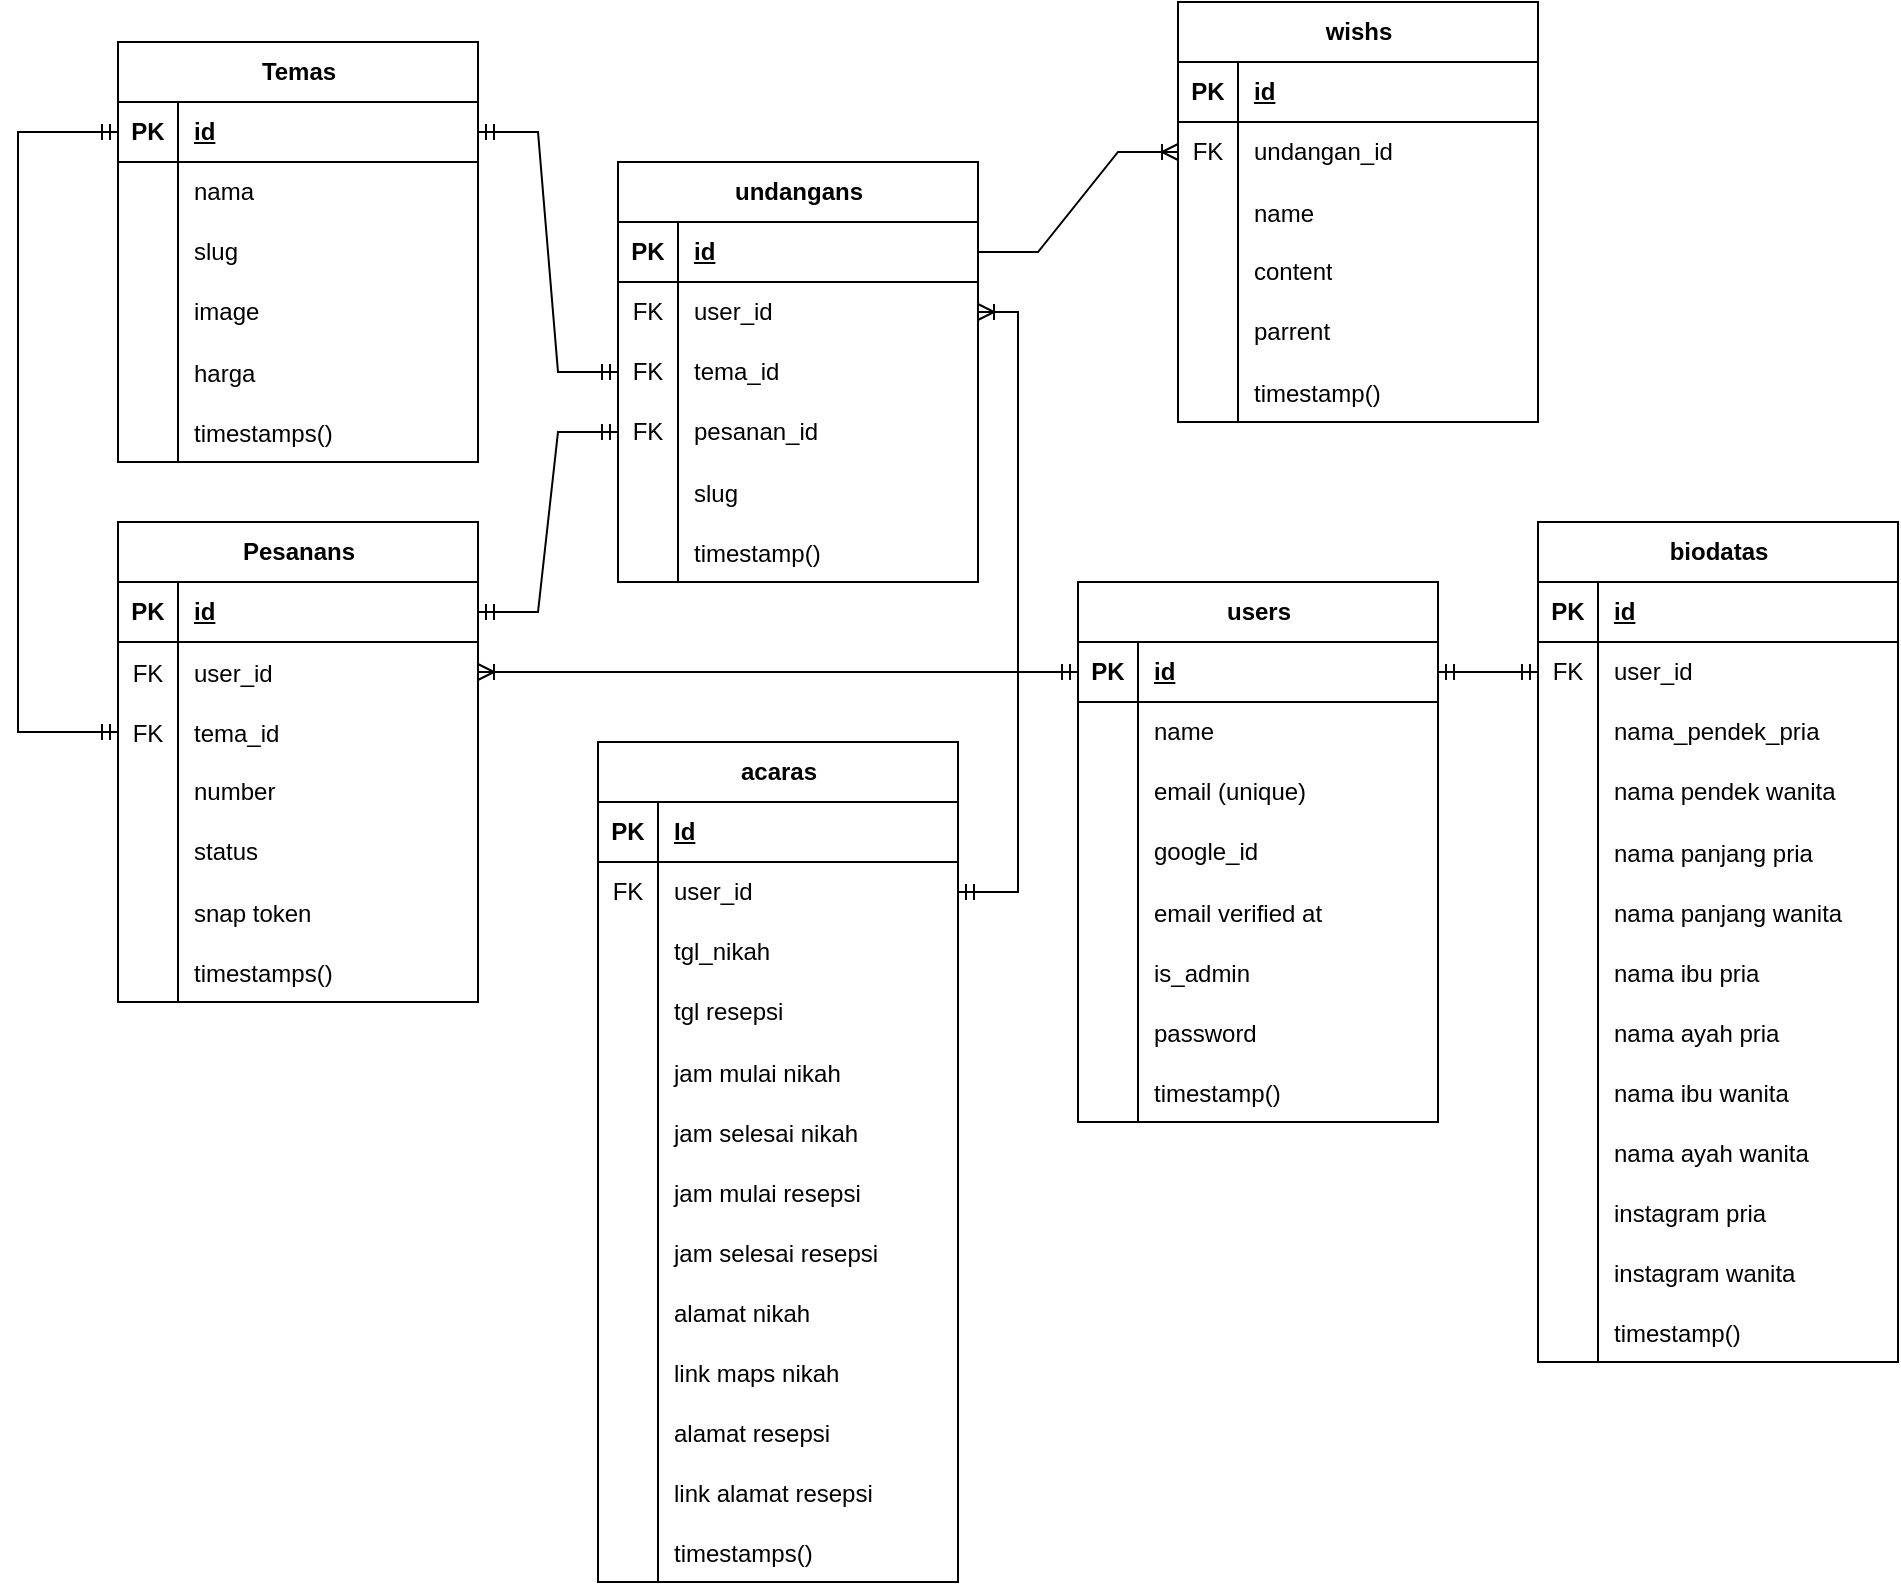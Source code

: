 <mxfile version="21.0.8" type="github">
  <diagram id="R2lEEEUBdFMjLlhIrx00" name="Page-1">
    <mxGraphModel dx="2465" dy="845" grid="1" gridSize="10" guides="1" tooltips="1" connect="1" arrows="1" fold="1" page="1" pageScale="1" pageWidth="850" pageHeight="1100" math="0" shadow="0" extFonts="Permanent Marker^https://fonts.googleapis.com/css?family=Permanent+Marker">
      <root>
        <mxCell id="0" />
        <mxCell id="1" parent="0" />
        <mxCell id="u7R0P4m2xeHkS1Swo0eG-15" value="users" style="shape=table;startSize=30;container=1;collapsible=1;childLayout=tableLayout;fixedRows=1;rowLines=0;fontStyle=1;align=center;resizeLast=1;html=1;" vertex="1" parent="1">
          <mxGeometry x="260" y="460" width="180" height="270" as="geometry">
            <mxRectangle x="60" y="30" width="70" height="30" as="alternateBounds" />
          </mxGeometry>
        </mxCell>
        <mxCell id="u7R0P4m2xeHkS1Swo0eG-16" value="" style="shape=tableRow;horizontal=0;startSize=0;swimlaneHead=0;swimlaneBody=0;fillColor=none;collapsible=0;dropTarget=0;points=[[0,0.5],[1,0.5]];portConstraint=eastwest;top=0;left=0;right=0;bottom=1;" vertex="1" parent="u7R0P4m2xeHkS1Swo0eG-15">
          <mxGeometry y="30" width="180" height="30" as="geometry" />
        </mxCell>
        <mxCell id="u7R0P4m2xeHkS1Swo0eG-17" value="PK" style="shape=partialRectangle;connectable=0;fillColor=none;top=0;left=0;bottom=0;right=0;fontStyle=1;overflow=hidden;whiteSpace=wrap;html=1;" vertex="1" parent="u7R0P4m2xeHkS1Swo0eG-16">
          <mxGeometry width="30" height="30" as="geometry">
            <mxRectangle width="30" height="30" as="alternateBounds" />
          </mxGeometry>
        </mxCell>
        <mxCell id="u7R0P4m2xeHkS1Swo0eG-18" value="id" style="shape=partialRectangle;connectable=0;fillColor=none;top=0;left=0;bottom=0;right=0;align=left;spacingLeft=6;fontStyle=5;overflow=hidden;whiteSpace=wrap;html=1;" vertex="1" parent="u7R0P4m2xeHkS1Swo0eG-16">
          <mxGeometry x="30" width="150" height="30" as="geometry">
            <mxRectangle width="150" height="30" as="alternateBounds" />
          </mxGeometry>
        </mxCell>
        <mxCell id="u7R0P4m2xeHkS1Swo0eG-19" value="" style="shape=tableRow;horizontal=0;startSize=0;swimlaneHead=0;swimlaneBody=0;fillColor=none;collapsible=0;dropTarget=0;points=[[0,0.5],[1,0.5]];portConstraint=eastwest;top=0;left=0;right=0;bottom=0;" vertex="1" parent="u7R0P4m2xeHkS1Swo0eG-15">
          <mxGeometry y="60" width="180" height="30" as="geometry" />
        </mxCell>
        <mxCell id="u7R0P4m2xeHkS1Swo0eG-20" value="" style="shape=partialRectangle;connectable=0;fillColor=none;top=0;left=0;bottom=0;right=0;editable=1;overflow=hidden;whiteSpace=wrap;html=1;" vertex="1" parent="u7R0P4m2xeHkS1Swo0eG-19">
          <mxGeometry width="30" height="30" as="geometry">
            <mxRectangle width="30" height="30" as="alternateBounds" />
          </mxGeometry>
        </mxCell>
        <mxCell id="u7R0P4m2xeHkS1Swo0eG-21" value="name" style="shape=partialRectangle;connectable=0;fillColor=none;top=0;left=0;bottom=0;right=0;align=left;spacingLeft=6;overflow=hidden;whiteSpace=wrap;html=1;" vertex="1" parent="u7R0P4m2xeHkS1Swo0eG-19">
          <mxGeometry x="30" width="150" height="30" as="geometry">
            <mxRectangle width="150" height="30" as="alternateBounds" />
          </mxGeometry>
        </mxCell>
        <mxCell id="u7R0P4m2xeHkS1Swo0eG-22" value="" style="shape=tableRow;horizontal=0;startSize=0;swimlaneHead=0;swimlaneBody=0;fillColor=none;collapsible=0;dropTarget=0;points=[[0,0.5],[1,0.5]];portConstraint=eastwest;top=0;left=0;right=0;bottom=0;" vertex="1" parent="u7R0P4m2xeHkS1Swo0eG-15">
          <mxGeometry y="90" width="180" height="30" as="geometry" />
        </mxCell>
        <mxCell id="u7R0P4m2xeHkS1Swo0eG-23" value="" style="shape=partialRectangle;connectable=0;fillColor=none;top=0;left=0;bottom=0;right=0;editable=1;overflow=hidden;whiteSpace=wrap;html=1;" vertex="1" parent="u7R0P4m2xeHkS1Swo0eG-22">
          <mxGeometry width="30" height="30" as="geometry">
            <mxRectangle width="30" height="30" as="alternateBounds" />
          </mxGeometry>
        </mxCell>
        <mxCell id="u7R0P4m2xeHkS1Swo0eG-24" value="email (unique)" style="shape=partialRectangle;connectable=0;fillColor=none;top=0;left=0;bottom=0;right=0;align=left;spacingLeft=6;overflow=hidden;whiteSpace=wrap;html=1;" vertex="1" parent="u7R0P4m2xeHkS1Swo0eG-22">
          <mxGeometry x="30" width="150" height="30" as="geometry">
            <mxRectangle width="150" height="30" as="alternateBounds" />
          </mxGeometry>
        </mxCell>
        <mxCell id="u7R0P4m2xeHkS1Swo0eG-25" value="" style="shape=tableRow;horizontal=0;startSize=0;swimlaneHead=0;swimlaneBody=0;fillColor=none;collapsible=0;dropTarget=0;points=[[0,0.5],[1,0.5]];portConstraint=eastwest;top=0;left=0;right=0;bottom=0;" vertex="1" parent="u7R0P4m2xeHkS1Swo0eG-15">
          <mxGeometry y="120" width="180" height="30" as="geometry" />
        </mxCell>
        <mxCell id="u7R0P4m2xeHkS1Swo0eG-26" value="" style="shape=partialRectangle;connectable=0;fillColor=none;top=0;left=0;bottom=0;right=0;editable=1;overflow=hidden;whiteSpace=wrap;html=1;" vertex="1" parent="u7R0P4m2xeHkS1Swo0eG-25">
          <mxGeometry width="30" height="30" as="geometry">
            <mxRectangle width="30" height="30" as="alternateBounds" />
          </mxGeometry>
        </mxCell>
        <mxCell id="u7R0P4m2xeHkS1Swo0eG-27" value="google_id" style="shape=partialRectangle;connectable=0;fillColor=none;top=0;left=0;bottom=0;right=0;align=left;spacingLeft=6;overflow=hidden;whiteSpace=wrap;html=1;" vertex="1" parent="u7R0P4m2xeHkS1Swo0eG-25">
          <mxGeometry x="30" width="150" height="30" as="geometry">
            <mxRectangle width="150" height="30" as="alternateBounds" />
          </mxGeometry>
        </mxCell>
        <mxCell id="u7R0P4m2xeHkS1Swo0eG-33" value="" style="shape=tableRow;horizontal=0;startSize=0;swimlaneHead=0;swimlaneBody=0;fillColor=none;collapsible=0;dropTarget=0;points=[[0,0.5],[1,0.5]];portConstraint=eastwest;top=0;left=0;right=0;bottom=0;" vertex="1" parent="u7R0P4m2xeHkS1Swo0eG-15">
          <mxGeometry y="150" width="180" height="30" as="geometry" />
        </mxCell>
        <mxCell id="u7R0P4m2xeHkS1Swo0eG-34" value="" style="shape=partialRectangle;connectable=0;fillColor=none;top=0;left=0;bottom=0;right=0;editable=1;overflow=hidden;" vertex="1" parent="u7R0P4m2xeHkS1Swo0eG-33">
          <mxGeometry width="30" height="30" as="geometry">
            <mxRectangle width="30" height="30" as="alternateBounds" />
          </mxGeometry>
        </mxCell>
        <mxCell id="u7R0P4m2xeHkS1Swo0eG-35" value="email verified at" style="shape=partialRectangle;connectable=0;fillColor=none;top=0;left=0;bottom=0;right=0;align=left;spacingLeft=6;overflow=hidden;" vertex="1" parent="u7R0P4m2xeHkS1Swo0eG-33">
          <mxGeometry x="30" width="150" height="30" as="geometry">
            <mxRectangle width="150" height="30" as="alternateBounds" />
          </mxGeometry>
        </mxCell>
        <mxCell id="u7R0P4m2xeHkS1Swo0eG-36" value="" style="shape=tableRow;horizontal=0;startSize=0;swimlaneHead=0;swimlaneBody=0;fillColor=none;collapsible=0;dropTarget=0;points=[[0,0.5],[1,0.5]];portConstraint=eastwest;top=0;left=0;right=0;bottom=0;" vertex="1" parent="u7R0P4m2xeHkS1Swo0eG-15">
          <mxGeometry y="180" width="180" height="30" as="geometry" />
        </mxCell>
        <mxCell id="u7R0P4m2xeHkS1Swo0eG-37" value="" style="shape=partialRectangle;connectable=0;fillColor=none;top=0;left=0;bottom=0;right=0;editable=1;overflow=hidden;" vertex="1" parent="u7R0P4m2xeHkS1Swo0eG-36">
          <mxGeometry width="30" height="30" as="geometry">
            <mxRectangle width="30" height="30" as="alternateBounds" />
          </mxGeometry>
        </mxCell>
        <mxCell id="u7R0P4m2xeHkS1Swo0eG-38" value="is_admin" style="shape=partialRectangle;connectable=0;fillColor=none;top=0;left=0;bottom=0;right=0;align=left;spacingLeft=6;overflow=hidden;" vertex="1" parent="u7R0P4m2xeHkS1Swo0eG-36">
          <mxGeometry x="30" width="150" height="30" as="geometry">
            <mxRectangle width="150" height="30" as="alternateBounds" />
          </mxGeometry>
        </mxCell>
        <mxCell id="u7R0P4m2xeHkS1Swo0eG-39" value="" style="shape=tableRow;horizontal=0;startSize=0;swimlaneHead=0;swimlaneBody=0;fillColor=none;collapsible=0;dropTarget=0;points=[[0,0.5],[1,0.5]];portConstraint=eastwest;top=0;left=0;right=0;bottom=0;" vertex="1" parent="u7R0P4m2xeHkS1Swo0eG-15">
          <mxGeometry y="210" width="180" height="30" as="geometry" />
        </mxCell>
        <mxCell id="u7R0P4m2xeHkS1Swo0eG-40" value="" style="shape=partialRectangle;connectable=0;fillColor=none;top=0;left=0;bottom=0;right=0;editable=1;overflow=hidden;" vertex="1" parent="u7R0P4m2xeHkS1Swo0eG-39">
          <mxGeometry width="30" height="30" as="geometry">
            <mxRectangle width="30" height="30" as="alternateBounds" />
          </mxGeometry>
        </mxCell>
        <mxCell id="u7R0P4m2xeHkS1Swo0eG-41" value="password" style="shape=partialRectangle;connectable=0;fillColor=none;top=0;left=0;bottom=0;right=0;align=left;spacingLeft=6;overflow=hidden;" vertex="1" parent="u7R0P4m2xeHkS1Swo0eG-39">
          <mxGeometry x="30" width="150" height="30" as="geometry">
            <mxRectangle width="150" height="30" as="alternateBounds" />
          </mxGeometry>
        </mxCell>
        <mxCell id="u7R0P4m2xeHkS1Swo0eG-46" value="" style="shape=tableRow;horizontal=0;startSize=0;swimlaneHead=0;swimlaneBody=0;fillColor=none;collapsible=0;dropTarget=0;points=[[0,0.5],[1,0.5]];portConstraint=eastwest;top=0;left=0;right=0;bottom=0;" vertex="1" parent="u7R0P4m2xeHkS1Swo0eG-15">
          <mxGeometry y="240" width="180" height="30" as="geometry" />
        </mxCell>
        <mxCell id="u7R0P4m2xeHkS1Swo0eG-47" value="" style="shape=partialRectangle;connectable=0;fillColor=none;top=0;left=0;bottom=0;right=0;editable=1;overflow=hidden;" vertex="1" parent="u7R0P4m2xeHkS1Swo0eG-46">
          <mxGeometry width="30" height="30" as="geometry">
            <mxRectangle width="30" height="30" as="alternateBounds" />
          </mxGeometry>
        </mxCell>
        <mxCell id="u7R0P4m2xeHkS1Swo0eG-48" value="timestamp()" style="shape=partialRectangle;connectable=0;fillColor=none;top=0;left=0;bottom=0;right=0;align=left;spacingLeft=6;overflow=hidden;" vertex="1" parent="u7R0P4m2xeHkS1Swo0eG-46">
          <mxGeometry x="30" width="150" height="30" as="geometry">
            <mxRectangle width="150" height="30" as="alternateBounds" />
          </mxGeometry>
        </mxCell>
        <mxCell id="u7R0P4m2xeHkS1Swo0eG-52" value="biodatas" style="shape=table;startSize=30;container=1;collapsible=1;childLayout=tableLayout;fixedRows=1;rowLines=0;fontStyle=1;align=center;resizeLast=1;html=1;" vertex="1" parent="1">
          <mxGeometry x="490" y="430" width="180" height="420" as="geometry" />
        </mxCell>
        <mxCell id="u7R0P4m2xeHkS1Swo0eG-53" value="" style="shape=tableRow;horizontal=0;startSize=0;swimlaneHead=0;swimlaneBody=0;fillColor=none;collapsible=0;dropTarget=0;points=[[0,0.5],[1,0.5]];portConstraint=eastwest;top=0;left=0;right=0;bottom=1;" vertex="1" parent="u7R0P4m2xeHkS1Swo0eG-52">
          <mxGeometry y="30" width="180" height="30" as="geometry" />
        </mxCell>
        <mxCell id="u7R0P4m2xeHkS1Swo0eG-54" value="PK" style="shape=partialRectangle;connectable=0;fillColor=none;top=0;left=0;bottom=0;right=0;fontStyle=1;overflow=hidden;whiteSpace=wrap;html=1;" vertex="1" parent="u7R0P4m2xeHkS1Swo0eG-53">
          <mxGeometry width="30" height="30" as="geometry">
            <mxRectangle width="30" height="30" as="alternateBounds" />
          </mxGeometry>
        </mxCell>
        <mxCell id="u7R0P4m2xeHkS1Swo0eG-55" value="id" style="shape=partialRectangle;connectable=0;fillColor=none;top=0;left=0;bottom=0;right=0;align=left;spacingLeft=6;fontStyle=5;overflow=hidden;whiteSpace=wrap;html=1;" vertex="1" parent="u7R0P4m2xeHkS1Swo0eG-53">
          <mxGeometry x="30" width="150" height="30" as="geometry">
            <mxRectangle width="150" height="30" as="alternateBounds" />
          </mxGeometry>
        </mxCell>
        <mxCell id="u7R0P4m2xeHkS1Swo0eG-56" value="" style="shape=tableRow;horizontal=0;startSize=0;swimlaneHead=0;swimlaneBody=0;fillColor=none;collapsible=0;dropTarget=0;points=[[0,0.5],[1,0.5]];portConstraint=eastwest;top=0;left=0;right=0;bottom=0;" vertex="1" parent="u7R0P4m2xeHkS1Swo0eG-52">
          <mxGeometry y="60" width="180" height="30" as="geometry" />
        </mxCell>
        <mxCell id="u7R0P4m2xeHkS1Swo0eG-57" value="FK" style="shape=partialRectangle;connectable=0;fillColor=none;top=0;left=0;bottom=0;right=0;editable=1;overflow=hidden;whiteSpace=wrap;html=1;" vertex="1" parent="u7R0P4m2xeHkS1Swo0eG-56">
          <mxGeometry width="30" height="30" as="geometry">
            <mxRectangle width="30" height="30" as="alternateBounds" />
          </mxGeometry>
        </mxCell>
        <mxCell id="u7R0P4m2xeHkS1Swo0eG-58" value="user_id" style="shape=partialRectangle;connectable=0;fillColor=none;top=0;left=0;bottom=0;right=0;align=left;spacingLeft=6;overflow=hidden;whiteSpace=wrap;html=1;" vertex="1" parent="u7R0P4m2xeHkS1Swo0eG-56">
          <mxGeometry x="30" width="150" height="30" as="geometry">
            <mxRectangle width="150" height="30" as="alternateBounds" />
          </mxGeometry>
        </mxCell>
        <mxCell id="u7R0P4m2xeHkS1Swo0eG-59" value="" style="shape=tableRow;horizontal=0;startSize=0;swimlaneHead=0;swimlaneBody=0;fillColor=none;collapsible=0;dropTarget=0;points=[[0,0.5],[1,0.5]];portConstraint=eastwest;top=0;left=0;right=0;bottom=0;" vertex="1" parent="u7R0P4m2xeHkS1Swo0eG-52">
          <mxGeometry y="90" width="180" height="30" as="geometry" />
        </mxCell>
        <mxCell id="u7R0P4m2xeHkS1Swo0eG-60" value="" style="shape=partialRectangle;connectable=0;fillColor=none;top=0;left=0;bottom=0;right=0;editable=1;overflow=hidden;whiteSpace=wrap;html=1;" vertex="1" parent="u7R0P4m2xeHkS1Swo0eG-59">
          <mxGeometry width="30" height="30" as="geometry">
            <mxRectangle width="30" height="30" as="alternateBounds" />
          </mxGeometry>
        </mxCell>
        <mxCell id="u7R0P4m2xeHkS1Swo0eG-61" value="nama_pendek_pria" style="shape=partialRectangle;connectable=0;fillColor=none;top=0;left=0;bottom=0;right=0;align=left;spacingLeft=6;overflow=hidden;whiteSpace=wrap;html=1;" vertex="1" parent="u7R0P4m2xeHkS1Swo0eG-59">
          <mxGeometry x="30" width="150" height="30" as="geometry">
            <mxRectangle width="150" height="30" as="alternateBounds" />
          </mxGeometry>
        </mxCell>
        <mxCell id="u7R0P4m2xeHkS1Swo0eG-62" value="" style="shape=tableRow;horizontal=0;startSize=0;swimlaneHead=0;swimlaneBody=0;fillColor=none;collapsible=0;dropTarget=0;points=[[0,0.5],[1,0.5]];portConstraint=eastwest;top=0;left=0;right=0;bottom=0;" vertex="1" parent="u7R0P4m2xeHkS1Swo0eG-52">
          <mxGeometry y="120" width="180" height="30" as="geometry" />
        </mxCell>
        <mxCell id="u7R0P4m2xeHkS1Swo0eG-63" value="" style="shape=partialRectangle;connectable=0;fillColor=none;top=0;left=0;bottom=0;right=0;editable=1;overflow=hidden;whiteSpace=wrap;html=1;" vertex="1" parent="u7R0P4m2xeHkS1Swo0eG-62">
          <mxGeometry width="30" height="30" as="geometry">
            <mxRectangle width="30" height="30" as="alternateBounds" />
          </mxGeometry>
        </mxCell>
        <mxCell id="u7R0P4m2xeHkS1Swo0eG-64" value="nama pendek wanita" style="shape=partialRectangle;connectable=0;fillColor=none;top=0;left=0;bottom=0;right=0;align=left;spacingLeft=6;overflow=hidden;whiteSpace=wrap;html=1;" vertex="1" parent="u7R0P4m2xeHkS1Swo0eG-62">
          <mxGeometry x="30" width="150" height="30" as="geometry">
            <mxRectangle width="150" height="30" as="alternateBounds" />
          </mxGeometry>
        </mxCell>
        <mxCell id="u7R0P4m2xeHkS1Swo0eG-66" value="" style="shape=tableRow;horizontal=0;startSize=0;swimlaneHead=0;swimlaneBody=0;fillColor=none;collapsible=0;dropTarget=0;points=[[0,0.5],[1,0.5]];portConstraint=eastwest;top=0;left=0;right=0;bottom=0;" vertex="1" parent="u7R0P4m2xeHkS1Swo0eG-52">
          <mxGeometry y="150" width="180" height="30" as="geometry" />
        </mxCell>
        <mxCell id="u7R0P4m2xeHkS1Swo0eG-67" value="" style="shape=partialRectangle;connectable=0;fillColor=none;top=0;left=0;bottom=0;right=0;editable=1;overflow=hidden;" vertex="1" parent="u7R0P4m2xeHkS1Swo0eG-66">
          <mxGeometry width="30" height="30" as="geometry">
            <mxRectangle width="30" height="30" as="alternateBounds" />
          </mxGeometry>
        </mxCell>
        <mxCell id="u7R0P4m2xeHkS1Swo0eG-68" value="nama panjang pria" style="shape=partialRectangle;connectable=0;fillColor=none;top=0;left=0;bottom=0;right=0;align=left;spacingLeft=6;overflow=hidden;" vertex="1" parent="u7R0P4m2xeHkS1Swo0eG-66">
          <mxGeometry x="30" width="150" height="30" as="geometry">
            <mxRectangle width="150" height="30" as="alternateBounds" />
          </mxGeometry>
        </mxCell>
        <mxCell id="u7R0P4m2xeHkS1Swo0eG-72" value="" style="shape=tableRow;horizontal=0;startSize=0;swimlaneHead=0;swimlaneBody=0;fillColor=none;collapsible=0;dropTarget=0;points=[[0,0.5],[1,0.5]];portConstraint=eastwest;top=0;left=0;right=0;bottom=0;" vertex="1" parent="u7R0P4m2xeHkS1Swo0eG-52">
          <mxGeometry y="180" width="180" height="30" as="geometry" />
        </mxCell>
        <mxCell id="u7R0P4m2xeHkS1Swo0eG-73" value="" style="shape=partialRectangle;connectable=0;fillColor=none;top=0;left=0;bottom=0;right=0;editable=1;overflow=hidden;" vertex="1" parent="u7R0P4m2xeHkS1Swo0eG-72">
          <mxGeometry width="30" height="30" as="geometry">
            <mxRectangle width="30" height="30" as="alternateBounds" />
          </mxGeometry>
        </mxCell>
        <mxCell id="u7R0P4m2xeHkS1Swo0eG-74" value="nama panjang wanita" style="shape=partialRectangle;connectable=0;fillColor=none;top=0;left=0;bottom=0;right=0;align=left;spacingLeft=6;overflow=hidden;" vertex="1" parent="u7R0P4m2xeHkS1Swo0eG-72">
          <mxGeometry x="30" width="150" height="30" as="geometry">
            <mxRectangle width="150" height="30" as="alternateBounds" />
          </mxGeometry>
        </mxCell>
        <mxCell id="u7R0P4m2xeHkS1Swo0eG-75" value="" style="shape=tableRow;horizontal=0;startSize=0;swimlaneHead=0;swimlaneBody=0;fillColor=none;collapsible=0;dropTarget=0;points=[[0,0.5],[1,0.5]];portConstraint=eastwest;top=0;left=0;right=0;bottom=0;" vertex="1" parent="u7R0P4m2xeHkS1Swo0eG-52">
          <mxGeometry y="210" width="180" height="30" as="geometry" />
        </mxCell>
        <mxCell id="u7R0P4m2xeHkS1Swo0eG-76" value="" style="shape=partialRectangle;connectable=0;fillColor=none;top=0;left=0;bottom=0;right=0;editable=1;overflow=hidden;" vertex="1" parent="u7R0P4m2xeHkS1Swo0eG-75">
          <mxGeometry width="30" height="30" as="geometry">
            <mxRectangle width="30" height="30" as="alternateBounds" />
          </mxGeometry>
        </mxCell>
        <mxCell id="u7R0P4m2xeHkS1Swo0eG-77" value="nama ibu pria" style="shape=partialRectangle;connectable=0;fillColor=none;top=0;left=0;bottom=0;right=0;align=left;spacingLeft=6;overflow=hidden;" vertex="1" parent="u7R0P4m2xeHkS1Swo0eG-75">
          <mxGeometry x="30" width="150" height="30" as="geometry">
            <mxRectangle width="150" height="30" as="alternateBounds" />
          </mxGeometry>
        </mxCell>
        <mxCell id="u7R0P4m2xeHkS1Swo0eG-78" value="" style="shape=tableRow;horizontal=0;startSize=0;swimlaneHead=0;swimlaneBody=0;fillColor=none;collapsible=0;dropTarget=0;points=[[0,0.5],[1,0.5]];portConstraint=eastwest;top=0;left=0;right=0;bottom=0;" vertex="1" parent="u7R0P4m2xeHkS1Swo0eG-52">
          <mxGeometry y="240" width="180" height="30" as="geometry" />
        </mxCell>
        <mxCell id="u7R0P4m2xeHkS1Swo0eG-79" value="" style="shape=partialRectangle;connectable=0;fillColor=none;top=0;left=0;bottom=0;right=0;editable=1;overflow=hidden;" vertex="1" parent="u7R0P4m2xeHkS1Swo0eG-78">
          <mxGeometry width="30" height="30" as="geometry">
            <mxRectangle width="30" height="30" as="alternateBounds" />
          </mxGeometry>
        </mxCell>
        <mxCell id="u7R0P4m2xeHkS1Swo0eG-80" value="nama ayah pria" style="shape=partialRectangle;connectable=0;fillColor=none;top=0;left=0;bottom=0;right=0;align=left;spacingLeft=6;overflow=hidden;" vertex="1" parent="u7R0P4m2xeHkS1Swo0eG-78">
          <mxGeometry x="30" width="150" height="30" as="geometry">
            <mxRectangle width="150" height="30" as="alternateBounds" />
          </mxGeometry>
        </mxCell>
        <mxCell id="u7R0P4m2xeHkS1Swo0eG-81" value="" style="shape=tableRow;horizontal=0;startSize=0;swimlaneHead=0;swimlaneBody=0;fillColor=none;collapsible=0;dropTarget=0;points=[[0,0.5],[1,0.5]];portConstraint=eastwest;top=0;left=0;right=0;bottom=0;" vertex="1" parent="u7R0P4m2xeHkS1Swo0eG-52">
          <mxGeometry y="270" width="180" height="30" as="geometry" />
        </mxCell>
        <mxCell id="u7R0P4m2xeHkS1Swo0eG-82" value="" style="shape=partialRectangle;connectable=0;fillColor=none;top=0;left=0;bottom=0;right=0;editable=1;overflow=hidden;" vertex="1" parent="u7R0P4m2xeHkS1Swo0eG-81">
          <mxGeometry width="30" height="30" as="geometry">
            <mxRectangle width="30" height="30" as="alternateBounds" />
          </mxGeometry>
        </mxCell>
        <mxCell id="u7R0P4m2xeHkS1Swo0eG-83" value="nama ibu wanita" style="shape=partialRectangle;connectable=0;fillColor=none;top=0;left=0;bottom=0;right=0;align=left;spacingLeft=6;overflow=hidden;" vertex="1" parent="u7R0P4m2xeHkS1Swo0eG-81">
          <mxGeometry x="30" width="150" height="30" as="geometry">
            <mxRectangle width="150" height="30" as="alternateBounds" />
          </mxGeometry>
        </mxCell>
        <mxCell id="u7R0P4m2xeHkS1Swo0eG-98" value="" style="shape=tableRow;horizontal=0;startSize=0;swimlaneHead=0;swimlaneBody=0;fillColor=none;collapsible=0;dropTarget=0;points=[[0,0.5],[1,0.5]];portConstraint=eastwest;top=0;left=0;right=0;bottom=0;" vertex="1" parent="u7R0P4m2xeHkS1Swo0eG-52">
          <mxGeometry y="300" width="180" height="30" as="geometry" />
        </mxCell>
        <mxCell id="u7R0P4m2xeHkS1Swo0eG-99" value="" style="shape=partialRectangle;connectable=0;fillColor=none;top=0;left=0;bottom=0;right=0;editable=1;overflow=hidden;" vertex="1" parent="u7R0P4m2xeHkS1Swo0eG-98">
          <mxGeometry width="30" height="30" as="geometry">
            <mxRectangle width="30" height="30" as="alternateBounds" />
          </mxGeometry>
        </mxCell>
        <mxCell id="u7R0P4m2xeHkS1Swo0eG-100" value="nama ayah wanita" style="shape=partialRectangle;connectable=0;fillColor=none;top=0;left=0;bottom=0;right=0;align=left;spacingLeft=6;overflow=hidden;" vertex="1" parent="u7R0P4m2xeHkS1Swo0eG-98">
          <mxGeometry x="30" width="150" height="30" as="geometry">
            <mxRectangle width="150" height="30" as="alternateBounds" />
          </mxGeometry>
        </mxCell>
        <mxCell id="u7R0P4m2xeHkS1Swo0eG-101" value="" style="shape=tableRow;horizontal=0;startSize=0;swimlaneHead=0;swimlaneBody=0;fillColor=none;collapsible=0;dropTarget=0;points=[[0,0.5],[1,0.5]];portConstraint=eastwest;top=0;left=0;right=0;bottom=0;" vertex="1" parent="u7R0P4m2xeHkS1Swo0eG-52">
          <mxGeometry y="330" width="180" height="30" as="geometry" />
        </mxCell>
        <mxCell id="u7R0P4m2xeHkS1Swo0eG-102" value="" style="shape=partialRectangle;connectable=0;fillColor=none;top=0;left=0;bottom=0;right=0;editable=1;overflow=hidden;" vertex="1" parent="u7R0P4m2xeHkS1Swo0eG-101">
          <mxGeometry width="30" height="30" as="geometry">
            <mxRectangle width="30" height="30" as="alternateBounds" />
          </mxGeometry>
        </mxCell>
        <mxCell id="u7R0P4m2xeHkS1Swo0eG-103" value="instagram pria" style="shape=partialRectangle;connectable=0;fillColor=none;top=0;left=0;bottom=0;right=0;align=left;spacingLeft=6;overflow=hidden;" vertex="1" parent="u7R0P4m2xeHkS1Swo0eG-101">
          <mxGeometry x="30" width="150" height="30" as="geometry">
            <mxRectangle width="150" height="30" as="alternateBounds" />
          </mxGeometry>
        </mxCell>
        <mxCell id="u7R0P4m2xeHkS1Swo0eG-104" value="" style="shape=tableRow;horizontal=0;startSize=0;swimlaneHead=0;swimlaneBody=0;fillColor=none;collapsible=0;dropTarget=0;points=[[0,0.5],[1,0.5]];portConstraint=eastwest;top=0;left=0;right=0;bottom=0;" vertex="1" parent="u7R0P4m2xeHkS1Swo0eG-52">
          <mxGeometry y="360" width="180" height="30" as="geometry" />
        </mxCell>
        <mxCell id="u7R0P4m2xeHkS1Swo0eG-105" value="" style="shape=partialRectangle;connectable=0;fillColor=none;top=0;left=0;bottom=0;right=0;editable=1;overflow=hidden;" vertex="1" parent="u7R0P4m2xeHkS1Swo0eG-104">
          <mxGeometry width="30" height="30" as="geometry">
            <mxRectangle width="30" height="30" as="alternateBounds" />
          </mxGeometry>
        </mxCell>
        <mxCell id="u7R0P4m2xeHkS1Swo0eG-106" value="instagram wanita" style="shape=partialRectangle;connectable=0;fillColor=none;top=0;left=0;bottom=0;right=0;align=left;spacingLeft=6;overflow=hidden;" vertex="1" parent="u7R0P4m2xeHkS1Swo0eG-104">
          <mxGeometry x="30" width="150" height="30" as="geometry">
            <mxRectangle width="150" height="30" as="alternateBounds" />
          </mxGeometry>
        </mxCell>
        <mxCell id="u7R0P4m2xeHkS1Swo0eG-107" value="" style="shape=tableRow;horizontal=0;startSize=0;swimlaneHead=0;swimlaneBody=0;fillColor=none;collapsible=0;dropTarget=0;points=[[0,0.5],[1,0.5]];portConstraint=eastwest;top=0;left=0;right=0;bottom=0;" vertex="1" parent="u7R0P4m2xeHkS1Swo0eG-52">
          <mxGeometry y="390" width="180" height="30" as="geometry" />
        </mxCell>
        <mxCell id="u7R0P4m2xeHkS1Swo0eG-108" value="" style="shape=partialRectangle;connectable=0;fillColor=none;top=0;left=0;bottom=0;right=0;editable=1;overflow=hidden;" vertex="1" parent="u7R0P4m2xeHkS1Swo0eG-107">
          <mxGeometry width="30" height="30" as="geometry">
            <mxRectangle width="30" height="30" as="alternateBounds" />
          </mxGeometry>
        </mxCell>
        <mxCell id="u7R0P4m2xeHkS1Swo0eG-109" value="timestamp()" style="shape=partialRectangle;connectable=0;fillColor=none;top=0;left=0;bottom=0;right=0;align=left;spacingLeft=6;overflow=hidden;" vertex="1" parent="u7R0P4m2xeHkS1Swo0eG-107">
          <mxGeometry x="30" width="150" height="30" as="geometry">
            <mxRectangle width="150" height="30" as="alternateBounds" />
          </mxGeometry>
        </mxCell>
        <mxCell id="u7R0P4m2xeHkS1Swo0eG-65" value="" style="edgeStyle=entityRelationEdgeStyle;fontSize=12;html=1;endArrow=ERmandOne;startArrow=ERmandOne;rounded=0;exitX=1;exitY=0.5;exitDx=0;exitDy=0;entryX=0;entryY=0.5;entryDx=0;entryDy=0;" edge="1" parent="1" source="u7R0P4m2xeHkS1Swo0eG-16" target="u7R0P4m2xeHkS1Swo0eG-56">
          <mxGeometry width="100" height="100" relative="1" as="geometry">
            <mxPoint x="300" y="220" as="sourcePoint" />
            <mxPoint x="400" y="120" as="targetPoint" />
          </mxGeometry>
        </mxCell>
        <mxCell id="u7R0P4m2xeHkS1Swo0eG-110" value="acaras" style="shape=table;startSize=30;container=1;collapsible=1;childLayout=tableLayout;fixedRows=1;rowLines=0;fontStyle=1;align=center;resizeLast=1;html=1;" vertex="1" parent="1">
          <mxGeometry x="20" y="540" width="180" height="420" as="geometry" />
        </mxCell>
        <mxCell id="u7R0P4m2xeHkS1Swo0eG-111" value="" style="shape=tableRow;horizontal=0;startSize=0;swimlaneHead=0;swimlaneBody=0;fillColor=none;collapsible=0;dropTarget=0;points=[[0,0.5],[1,0.5]];portConstraint=eastwest;top=0;left=0;right=0;bottom=1;" vertex="1" parent="u7R0P4m2xeHkS1Swo0eG-110">
          <mxGeometry y="30" width="180" height="30" as="geometry" />
        </mxCell>
        <mxCell id="u7R0P4m2xeHkS1Swo0eG-112" value="PK" style="shape=partialRectangle;connectable=0;fillColor=none;top=0;left=0;bottom=0;right=0;fontStyle=1;overflow=hidden;whiteSpace=wrap;html=1;" vertex="1" parent="u7R0P4m2xeHkS1Swo0eG-111">
          <mxGeometry width="30" height="30" as="geometry">
            <mxRectangle width="30" height="30" as="alternateBounds" />
          </mxGeometry>
        </mxCell>
        <mxCell id="u7R0P4m2xeHkS1Swo0eG-113" value="Id" style="shape=partialRectangle;connectable=0;fillColor=none;top=0;left=0;bottom=0;right=0;align=left;spacingLeft=6;fontStyle=5;overflow=hidden;whiteSpace=wrap;html=1;" vertex="1" parent="u7R0P4m2xeHkS1Swo0eG-111">
          <mxGeometry x="30" width="150" height="30" as="geometry">
            <mxRectangle width="150" height="30" as="alternateBounds" />
          </mxGeometry>
        </mxCell>
        <mxCell id="u7R0P4m2xeHkS1Swo0eG-114" value="" style="shape=tableRow;horizontal=0;startSize=0;swimlaneHead=0;swimlaneBody=0;fillColor=none;collapsible=0;dropTarget=0;points=[[0,0.5],[1,0.5]];portConstraint=eastwest;top=0;left=0;right=0;bottom=0;" vertex="1" parent="u7R0P4m2xeHkS1Swo0eG-110">
          <mxGeometry y="60" width="180" height="30" as="geometry" />
        </mxCell>
        <mxCell id="u7R0P4m2xeHkS1Swo0eG-115" value="FK" style="shape=partialRectangle;connectable=0;fillColor=none;top=0;left=0;bottom=0;right=0;editable=1;overflow=hidden;whiteSpace=wrap;html=1;" vertex="1" parent="u7R0P4m2xeHkS1Swo0eG-114">
          <mxGeometry width="30" height="30" as="geometry">
            <mxRectangle width="30" height="30" as="alternateBounds" />
          </mxGeometry>
        </mxCell>
        <mxCell id="u7R0P4m2xeHkS1Swo0eG-116" value="user_id" style="shape=partialRectangle;connectable=0;fillColor=none;top=0;left=0;bottom=0;right=0;align=left;spacingLeft=6;overflow=hidden;whiteSpace=wrap;html=1;" vertex="1" parent="u7R0P4m2xeHkS1Swo0eG-114">
          <mxGeometry x="30" width="150" height="30" as="geometry">
            <mxRectangle width="150" height="30" as="alternateBounds" />
          </mxGeometry>
        </mxCell>
        <mxCell id="u7R0P4m2xeHkS1Swo0eG-117" value="" style="shape=tableRow;horizontal=0;startSize=0;swimlaneHead=0;swimlaneBody=0;fillColor=none;collapsible=0;dropTarget=0;points=[[0,0.5],[1,0.5]];portConstraint=eastwest;top=0;left=0;right=0;bottom=0;" vertex="1" parent="u7R0P4m2xeHkS1Swo0eG-110">
          <mxGeometry y="90" width="180" height="30" as="geometry" />
        </mxCell>
        <mxCell id="u7R0P4m2xeHkS1Swo0eG-118" value="" style="shape=partialRectangle;connectable=0;fillColor=none;top=0;left=0;bottom=0;right=0;editable=1;overflow=hidden;whiteSpace=wrap;html=1;" vertex="1" parent="u7R0P4m2xeHkS1Swo0eG-117">
          <mxGeometry width="30" height="30" as="geometry">
            <mxRectangle width="30" height="30" as="alternateBounds" />
          </mxGeometry>
        </mxCell>
        <mxCell id="u7R0P4m2xeHkS1Swo0eG-119" value="tgl_nikah" style="shape=partialRectangle;connectable=0;fillColor=none;top=0;left=0;bottom=0;right=0;align=left;spacingLeft=6;overflow=hidden;whiteSpace=wrap;html=1;" vertex="1" parent="u7R0P4m2xeHkS1Swo0eG-117">
          <mxGeometry x="30" width="150" height="30" as="geometry">
            <mxRectangle width="150" height="30" as="alternateBounds" />
          </mxGeometry>
        </mxCell>
        <mxCell id="u7R0P4m2xeHkS1Swo0eG-120" value="" style="shape=tableRow;horizontal=0;startSize=0;swimlaneHead=0;swimlaneBody=0;fillColor=none;collapsible=0;dropTarget=0;points=[[0,0.5],[1,0.5]];portConstraint=eastwest;top=0;left=0;right=0;bottom=0;" vertex="1" parent="u7R0P4m2xeHkS1Swo0eG-110">
          <mxGeometry y="120" width="180" height="30" as="geometry" />
        </mxCell>
        <mxCell id="u7R0P4m2xeHkS1Swo0eG-121" value="" style="shape=partialRectangle;connectable=0;fillColor=none;top=0;left=0;bottom=0;right=0;editable=1;overflow=hidden;whiteSpace=wrap;html=1;" vertex="1" parent="u7R0P4m2xeHkS1Swo0eG-120">
          <mxGeometry width="30" height="30" as="geometry">
            <mxRectangle width="30" height="30" as="alternateBounds" />
          </mxGeometry>
        </mxCell>
        <mxCell id="u7R0P4m2xeHkS1Swo0eG-122" value="tgl resepsi" style="shape=partialRectangle;connectable=0;fillColor=none;top=0;left=0;bottom=0;right=0;align=left;spacingLeft=6;overflow=hidden;whiteSpace=wrap;html=1;" vertex="1" parent="u7R0P4m2xeHkS1Swo0eG-120">
          <mxGeometry x="30" width="150" height="30" as="geometry">
            <mxRectangle width="150" height="30" as="alternateBounds" />
          </mxGeometry>
        </mxCell>
        <mxCell id="u7R0P4m2xeHkS1Swo0eG-123" value="" style="shape=tableRow;horizontal=0;startSize=0;swimlaneHead=0;swimlaneBody=0;fillColor=none;collapsible=0;dropTarget=0;points=[[0,0.5],[1,0.5]];portConstraint=eastwest;top=0;left=0;right=0;bottom=0;" vertex="1" parent="u7R0P4m2xeHkS1Swo0eG-110">
          <mxGeometry y="150" width="180" height="30" as="geometry" />
        </mxCell>
        <mxCell id="u7R0P4m2xeHkS1Swo0eG-124" value="" style="shape=partialRectangle;connectable=0;fillColor=none;top=0;left=0;bottom=0;right=0;editable=1;overflow=hidden;" vertex="1" parent="u7R0P4m2xeHkS1Swo0eG-123">
          <mxGeometry width="30" height="30" as="geometry">
            <mxRectangle width="30" height="30" as="alternateBounds" />
          </mxGeometry>
        </mxCell>
        <mxCell id="u7R0P4m2xeHkS1Swo0eG-125" value="jam mulai nikah" style="shape=partialRectangle;connectable=0;fillColor=none;top=0;left=0;bottom=0;right=0;align=left;spacingLeft=6;overflow=hidden;" vertex="1" parent="u7R0P4m2xeHkS1Swo0eG-123">
          <mxGeometry x="30" width="150" height="30" as="geometry">
            <mxRectangle width="150" height="30" as="alternateBounds" />
          </mxGeometry>
        </mxCell>
        <mxCell id="u7R0P4m2xeHkS1Swo0eG-129" value="" style="shape=tableRow;horizontal=0;startSize=0;swimlaneHead=0;swimlaneBody=0;fillColor=none;collapsible=0;dropTarget=0;points=[[0,0.5],[1,0.5]];portConstraint=eastwest;top=0;left=0;right=0;bottom=0;" vertex="1" parent="u7R0P4m2xeHkS1Swo0eG-110">
          <mxGeometry y="180" width="180" height="30" as="geometry" />
        </mxCell>
        <mxCell id="u7R0P4m2xeHkS1Swo0eG-130" value="" style="shape=partialRectangle;connectable=0;fillColor=none;top=0;left=0;bottom=0;right=0;editable=1;overflow=hidden;" vertex="1" parent="u7R0P4m2xeHkS1Swo0eG-129">
          <mxGeometry width="30" height="30" as="geometry">
            <mxRectangle width="30" height="30" as="alternateBounds" />
          </mxGeometry>
        </mxCell>
        <mxCell id="u7R0P4m2xeHkS1Swo0eG-131" value="jam selesai nikah" style="shape=partialRectangle;connectable=0;fillColor=none;top=0;left=0;bottom=0;right=0;align=left;spacingLeft=6;overflow=hidden;" vertex="1" parent="u7R0P4m2xeHkS1Swo0eG-129">
          <mxGeometry x="30" width="150" height="30" as="geometry">
            <mxRectangle width="150" height="30" as="alternateBounds" />
          </mxGeometry>
        </mxCell>
        <mxCell id="u7R0P4m2xeHkS1Swo0eG-133" value="" style="shape=tableRow;horizontal=0;startSize=0;swimlaneHead=0;swimlaneBody=0;fillColor=none;collapsible=0;dropTarget=0;points=[[0,0.5],[1,0.5]];portConstraint=eastwest;top=0;left=0;right=0;bottom=0;" vertex="1" parent="u7R0P4m2xeHkS1Swo0eG-110">
          <mxGeometry y="210" width="180" height="30" as="geometry" />
        </mxCell>
        <mxCell id="u7R0P4m2xeHkS1Swo0eG-134" value="" style="shape=partialRectangle;connectable=0;fillColor=none;top=0;left=0;bottom=0;right=0;editable=1;overflow=hidden;" vertex="1" parent="u7R0P4m2xeHkS1Swo0eG-133">
          <mxGeometry width="30" height="30" as="geometry">
            <mxRectangle width="30" height="30" as="alternateBounds" />
          </mxGeometry>
        </mxCell>
        <mxCell id="u7R0P4m2xeHkS1Swo0eG-135" value="jam mulai resepsi" style="shape=partialRectangle;connectable=0;fillColor=none;top=0;left=0;bottom=0;right=0;align=left;spacingLeft=6;overflow=hidden;" vertex="1" parent="u7R0P4m2xeHkS1Swo0eG-133">
          <mxGeometry x="30" width="150" height="30" as="geometry">
            <mxRectangle width="150" height="30" as="alternateBounds" />
          </mxGeometry>
        </mxCell>
        <mxCell id="u7R0P4m2xeHkS1Swo0eG-136" value="" style="shape=tableRow;horizontal=0;startSize=0;swimlaneHead=0;swimlaneBody=0;fillColor=none;collapsible=0;dropTarget=0;points=[[0,0.5],[1,0.5]];portConstraint=eastwest;top=0;left=0;right=0;bottom=0;" vertex="1" parent="u7R0P4m2xeHkS1Swo0eG-110">
          <mxGeometry y="240" width="180" height="30" as="geometry" />
        </mxCell>
        <mxCell id="u7R0P4m2xeHkS1Swo0eG-137" value="" style="shape=partialRectangle;connectable=0;fillColor=none;top=0;left=0;bottom=0;right=0;editable=1;overflow=hidden;" vertex="1" parent="u7R0P4m2xeHkS1Swo0eG-136">
          <mxGeometry width="30" height="30" as="geometry">
            <mxRectangle width="30" height="30" as="alternateBounds" />
          </mxGeometry>
        </mxCell>
        <mxCell id="u7R0P4m2xeHkS1Swo0eG-138" value="jam selesai resepsi" style="shape=partialRectangle;connectable=0;fillColor=none;top=0;left=0;bottom=0;right=0;align=left;spacingLeft=6;overflow=hidden;" vertex="1" parent="u7R0P4m2xeHkS1Swo0eG-136">
          <mxGeometry x="30" width="150" height="30" as="geometry">
            <mxRectangle width="150" height="30" as="alternateBounds" />
          </mxGeometry>
        </mxCell>
        <mxCell id="u7R0P4m2xeHkS1Swo0eG-139" value="" style="shape=tableRow;horizontal=0;startSize=0;swimlaneHead=0;swimlaneBody=0;fillColor=none;collapsible=0;dropTarget=0;points=[[0,0.5],[1,0.5]];portConstraint=eastwest;top=0;left=0;right=0;bottom=0;" vertex="1" parent="u7R0P4m2xeHkS1Swo0eG-110">
          <mxGeometry y="270" width="180" height="30" as="geometry" />
        </mxCell>
        <mxCell id="u7R0P4m2xeHkS1Swo0eG-140" value="" style="shape=partialRectangle;connectable=0;fillColor=none;top=0;left=0;bottom=0;right=0;editable=1;overflow=hidden;" vertex="1" parent="u7R0P4m2xeHkS1Swo0eG-139">
          <mxGeometry width="30" height="30" as="geometry">
            <mxRectangle width="30" height="30" as="alternateBounds" />
          </mxGeometry>
        </mxCell>
        <mxCell id="u7R0P4m2xeHkS1Swo0eG-141" value="alamat nikah" style="shape=partialRectangle;connectable=0;fillColor=none;top=0;left=0;bottom=0;right=0;align=left;spacingLeft=6;overflow=hidden;" vertex="1" parent="u7R0P4m2xeHkS1Swo0eG-139">
          <mxGeometry x="30" width="150" height="30" as="geometry">
            <mxRectangle width="150" height="30" as="alternateBounds" />
          </mxGeometry>
        </mxCell>
        <mxCell id="u7R0P4m2xeHkS1Swo0eG-142" value="" style="shape=tableRow;horizontal=0;startSize=0;swimlaneHead=0;swimlaneBody=0;fillColor=none;collapsible=0;dropTarget=0;points=[[0,0.5],[1,0.5]];portConstraint=eastwest;top=0;left=0;right=0;bottom=0;" vertex="1" parent="u7R0P4m2xeHkS1Swo0eG-110">
          <mxGeometry y="300" width="180" height="30" as="geometry" />
        </mxCell>
        <mxCell id="u7R0P4m2xeHkS1Swo0eG-143" value="" style="shape=partialRectangle;connectable=0;fillColor=none;top=0;left=0;bottom=0;right=0;editable=1;overflow=hidden;" vertex="1" parent="u7R0P4m2xeHkS1Swo0eG-142">
          <mxGeometry width="30" height="30" as="geometry">
            <mxRectangle width="30" height="30" as="alternateBounds" />
          </mxGeometry>
        </mxCell>
        <mxCell id="u7R0P4m2xeHkS1Swo0eG-144" value="link maps nikah" style="shape=partialRectangle;connectable=0;fillColor=none;top=0;left=0;bottom=0;right=0;align=left;spacingLeft=6;overflow=hidden;" vertex="1" parent="u7R0P4m2xeHkS1Swo0eG-142">
          <mxGeometry x="30" width="150" height="30" as="geometry">
            <mxRectangle width="150" height="30" as="alternateBounds" />
          </mxGeometry>
        </mxCell>
        <mxCell id="u7R0P4m2xeHkS1Swo0eG-146" value="" style="shape=tableRow;horizontal=0;startSize=0;swimlaneHead=0;swimlaneBody=0;fillColor=none;collapsible=0;dropTarget=0;points=[[0,0.5],[1,0.5]];portConstraint=eastwest;top=0;left=0;right=0;bottom=0;" vertex="1" parent="u7R0P4m2xeHkS1Swo0eG-110">
          <mxGeometry y="330" width="180" height="30" as="geometry" />
        </mxCell>
        <mxCell id="u7R0P4m2xeHkS1Swo0eG-147" value="" style="shape=partialRectangle;connectable=0;fillColor=none;top=0;left=0;bottom=0;right=0;editable=1;overflow=hidden;" vertex="1" parent="u7R0P4m2xeHkS1Swo0eG-146">
          <mxGeometry width="30" height="30" as="geometry">
            <mxRectangle width="30" height="30" as="alternateBounds" />
          </mxGeometry>
        </mxCell>
        <mxCell id="u7R0P4m2xeHkS1Swo0eG-148" value="alamat resepsi" style="shape=partialRectangle;connectable=0;fillColor=none;top=0;left=0;bottom=0;right=0;align=left;spacingLeft=6;overflow=hidden;" vertex="1" parent="u7R0P4m2xeHkS1Swo0eG-146">
          <mxGeometry x="30" width="150" height="30" as="geometry">
            <mxRectangle width="150" height="30" as="alternateBounds" />
          </mxGeometry>
        </mxCell>
        <mxCell id="u7R0P4m2xeHkS1Swo0eG-149" value="" style="shape=tableRow;horizontal=0;startSize=0;swimlaneHead=0;swimlaneBody=0;fillColor=none;collapsible=0;dropTarget=0;points=[[0,0.5],[1,0.5]];portConstraint=eastwest;top=0;left=0;right=0;bottom=0;" vertex="1" parent="u7R0P4m2xeHkS1Swo0eG-110">
          <mxGeometry y="360" width="180" height="30" as="geometry" />
        </mxCell>
        <mxCell id="u7R0P4m2xeHkS1Swo0eG-150" value="" style="shape=partialRectangle;connectable=0;fillColor=none;top=0;left=0;bottom=0;right=0;editable=1;overflow=hidden;" vertex="1" parent="u7R0P4m2xeHkS1Swo0eG-149">
          <mxGeometry width="30" height="30" as="geometry">
            <mxRectangle width="30" height="30" as="alternateBounds" />
          </mxGeometry>
        </mxCell>
        <mxCell id="u7R0P4m2xeHkS1Swo0eG-151" value="link alamat resepsi" style="shape=partialRectangle;connectable=0;fillColor=none;top=0;left=0;bottom=0;right=0;align=left;spacingLeft=6;overflow=hidden;" vertex="1" parent="u7R0P4m2xeHkS1Swo0eG-149">
          <mxGeometry x="30" width="150" height="30" as="geometry">
            <mxRectangle width="150" height="30" as="alternateBounds" />
          </mxGeometry>
        </mxCell>
        <mxCell id="u7R0P4m2xeHkS1Swo0eG-152" value="" style="shape=tableRow;horizontal=0;startSize=0;swimlaneHead=0;swimlaneBody=0;fillColor=none;collapsible=0;dropTarget=0;points=[[0,0.5],[1,0.5]];portConstraint=eastwest;top=0;left=0;right=0;bottom=0;" vertex="1" parent="u7R0P4m2xeHkS1Swo0eG-110">
          <mxGeometry y="390" width="180" height="30" as="geometry" />
        </mxCell>
        <mxCell id="u7R0P4m2xeHkS1Swo0eG-153" value="" style="shape=partialRectangle;connectable=0;fillColor=none;top=0;left=0;bottom=0;right=0;editable=1;overflow=hidden;" vertex="1" parent="u7R0P4m2xeHkS1Swo0eG-152">
          <mxGeometry width="30" height="30" as="geometry">
            <mxRectangle width="30" height="30" as="alternateBounds" />
          </mxGeometry>
        </mxCell>
        <mxCell id="u7R0P4m2xeHkS1Swo0eG-154" value="timestamps()" style="shape=partialRectangle;connectable=0;fillColor=none;top=0;left=0;bottom=0;right=0;align=left;spacingLeft=6;overflow=hidden;" vertex="1" parent="u7R0P4m2xeHkS1Swo0eG-152">
          <mxGeometry x="30" width="150" height="30" as="geometry">
            <mxRectangle width="150" height="30" as="alternateBounds" />
          </mxGeometry>
        </mxCell>
        <mxCell id="u7R0P4m2xeHkS1Swo0eG-128" value="" style="edgeStyle=entityRelationEdgeStyle;fontSize=12;html=1;endArrow=ERmandOne;startArrow=ERmandOne;rounded=0;" edge="1" parent="1" source="u7R0P4m2xeHkS1Swo0eG-16" target="u7R0P4m2xeHkS1Swo0eG-114">
          <mxGeometry width="100" height="100" relative="1" as="geometry">
            <mxPoint x="20" y="90" as="sourcePoint" />
            <mxPoint x="70" y="430" as="targetPoint" />
          </mxGeometry>
        </mxCell>
        <mxCell id="u7R0P4m2xeHkS1Swo0eG-168" value="Temas" style="shape=table;startSize=30;container=1;collapsible=1;childLayout=tableLayout;fixedRows=1;rowLines=0;fontStyle=1;align=center;resizeLast=1;html=1;" vertex="1" parent="1">
          <mxGeometry x="-220" y="190" width="180" height="210" as="geometry" />
        </mxCell>
        <mxCell id="u7R0P4m2xeHkS1Swo0eG-169" value="" style="shape=tableRow;horizontal=0;startSize=0;swimlaneHead=0;swimlaneBody=0;fillColor=none;collapsible=0;dropTarget=0;points=[[0,0.5],[1,0.5]];portConstraint=eastwest;top=0;left=0;right=0;bottom=1;" vertex="1" parent="u7R0P4m2xeHkS1Swo0eG-168">
          <mxGeometry y="30" width="180" height="30" as="geometry" />
        </mxCell>
        <mxCell id="u7R0P4m2xeHkS1Swo0eG-170" value="PK" style="shape=partialRectangle;connectable=0;fillColor=none;top=0;left=0;bottom=0;right=0;fontStyle=1;overflow=hidden;whiteSpace=wrap;html=1;" vertex="1" parent="u7R0P4m2xeHkS1Swo0eG-169">
          <mxGeometry width="30" height="30" as="geometry">
            <mxRectangle width="30" height="30" as="alternateBounds" />
          </mxGeometry>
        </mxCell>
        <mxCell id="u7R0P4m2xeHkS1Swo0eG-171" value="id" style="shape=partialRectangle;connectable=0;fillColor=none;top=0;left=0;bottom=0;right=0;align=left;spacingLeft=6;fontStyle=5;overflow=hidden;whiteSpace=wrap;html=1;" vertex="1" parent="u7R0P4m2xeHkS1Swo0eG-169">
          <mxGeometry x="30" width="150" height="30" as="geometry">
            <mxRectangle width="150" height="30" as="alternateBounds" />
          </mxGeometry>
        </mxCell>
        <mxCell id="u7R0P4m2xeHkS1Swo0eG-172" value="" style="shape=tableRow;horizontal=0;startSize=0;swimlaneHead=0;swimlaneBody=0;fillColor=none;collapsible=0;dropTarget=0;points=[[0,0.5],[1,0.5]];portConstraint=eastwest;top=0;left=0;right=0;bottom=0;" vertex="1" parent="u7R0P4m2xeHkS1Swo0eG-168">
          <mxGeometry y="60" width="180" height="30" as="geometry" />
        </mxCell>
        <mxCell id="u7R0P4m2xeHkS1Swo0eG-173" value="" style="shape=partialRectangle;connectable=0;fillColor=none;top=0;left=0;bottom=0;right=0;editable=1;overflow=hidden;whiteSpace=wrap;html=1;" vertex="1" parent="u7R0P4m2xeHkS1Swo0eG-172">
          <mxGeometry width="30" height="30" as="geometry">
            <mxRectangle width="30" height="30" as="alternateBounds" />
          </mxGeometry>
        </mxCell>
        <mxCell id="u7R0P4m2xeHkS1Swo0eG-174" value="nama" style="shape=partialRectangle;connectable=0;fillColor=none;top=0;left=0;bottom=0;right=0;align=left;spacingLeft=6;overflow=hidden;whiteSpace=wrap;html=1;" vertex="1" parent="u7R0P4m2xeHkS1Swo0eG-172">
          <mxGeometry x="30" width="150" height="30" as="geometry">
            <mxRectangle width="150" height="30" as="alternateBounds" />
          </mxGeometry>
        </mxCell>
        <mxCell id="u7R0P4m2xeHkS1Swo0eG-175" value="" style="shape=tableRow;horizontal=0;startSize=0;swimlaneHead=0;swimlaneBody=0;fillColor=none;collapsible=0;dropTarget=0;points=[[0,0.5],[1,0.5]];portConstraint=eastwest;top=0;left=0;right=0;bottom=0;" vertex="1" parent="u7R0P4m2xeHkS1Swo0eG-168">
          <mxGeometry y="90" width="180" height="30" as="geometry" />
        </mxCell>
        <mxCell id="u7R0P4m2xeHkS1Swo0eG-176" value="" style="shape=partialRectangle;connectable=0;fillColor=none;top=0;left=0;bottom=0;right=0;editable=1;overflow=hidden;whiteSpace=wrap;html=1;" vertex="1" parent="u7R0P4m2xeHkS1Swo0eG-175">
          <mxGeometry width="30" height="30" as="geometry">
            <mxRectangle width="30" height="30" as="alternateBounds" />
          </mxGeometry>
        </mxCell>
        <mxCell id="u7R0P4m2xeHkS1Swo0eG-177" value="slug" style="shape=partialRectangle;connectable=0;fillColor=none;top=0;left=0;bottom=0;right=0;align=left;spacingLeft=6;overflow=hidden;whiteSpace=wrap;html=1;" vertex="1" parent="u7R0P4m2xeHkS1Swo0eG-175">
          <mxGeometry x="30" width="150" height="30" as="geometry">
            <mxRectangle width="150" height="30" as="alternateBounds" />
          </mxGeometry>
        </mxCell>
        <mxCell id="u7R0P4m2xeHkS1Swo0eG-178" value="" style="shape=tableRow;horizontal=0;startSize=0;swimlaneHead=0;swimlaneBody=0;fillColor=none;collapsible=0;dropTarget=0;points=[[0,0.5],[1,0.5]];portConstraint=eastwest;top=0;left=0;right=0;bottom=0;" vertex="1" parent="u7R0P4m2xeHkS1Swo0eG-168">
          <mxGeometry y="120" width="180" height="30" as="geometry" />
        </mxCell>
        <mxCell id="u7R0P4m2xeHkS1Swo0eG-179" value="" style="shape=partialRectangle;connectable=0;fillColor=none;top=0;left=0;bottom=0;right=0;editable=1;overflow=hidden;whiteSpace=wrap;html=1;" vertex="1" parent="u7R0P4m2xeHkS1Swo0eG-178">
          <mxGeometry width="30" height="30" as="geometry">
            <mxRectangle width="30" height="30" as="alternateBounds" />
          </mxGeometry>
        </mxCell>
        <mxCell id="u7R0P4m2xeHkS1Swo0eG-180" value="image" style="shape=partialRectangle;connectable=0;fillColor=none;top=0;left=0;bottom=0;right=0;align=left;spacingLeft=6;overflow=hidden;whiteSpace=wrap;html=1;" vertex="1" parent="u7R0P4m2xeHkS1Swo0eG-178">
          <mxGeometry x="30" width="150" height="30" as="geometry">
            <mxRectangle width="150" height="30" as="alternateBounds" />
          </mxGeometry>
        </mxCell>
        <mxCell id="u7R0P4m2xeHkS1Swo0eG-198" value="" style="shape=tableRow;horizontal=0;startSize=0;swimlaneHead=0;swimlaneBody=0;fillColor=none;collapsible=0;dropTarget=0;points=[[0,0.5],[1,0.5]];portConstraint=eastwest;top=0;left=0;right=0;bottom=0;" vertex="1" parent="u7R0P4m2xeHkS1Swo0eG-168">
          <mxGeometry y="150" width="180" height="30" as="geometry" />
        </mxCell>
        <mxCell id="u7R0P4m2xeHkS1Swo0eG-199" value="" style="shape=partialRectangle;connectable=0;fillColor=none;top=0;left=0;bottom=0;right=0;editable=1;overflow=hidden;" vertex="1" parent="u7R0P4m2xeHkS1Swo0eG-198">
          <mxGeometry width="30" height="30" as="geometry">
            <mxRectangle width="30" height="30" as="alternateBounds" />
          </mxGeometry>
        </mxCell>
        <mxCell id="u7R0P4m2xeHkS1Swo0eG-200" value="harga" style="shape=partialRectangle;connectable=0;fillColor=none;top=0;left=0;bottom=0;right=0;align=left;spacingLeft=6;overflow=hidden;" vertex="1" parent="u7R0P4m2xeHkS1Swo0eG-198">
          <mxGeometry x="30" width="150" height="30" as="geometry">
            <mxRectangle width="150" height="30" as="alternateBounds" />
          </mxGeometry>
        </mxCell>
        <mxCell id="u7R0P4m2xeHkS1Swo0eG-181" value="" style="shape=tableRow;horizontal=0;startSize=0;swimlaneHead=0;swimlaneBody=0;fillColor=none;collapsible=0;dropTarget=0;points=[[0,0.5],[1,0.5]];portConstraint=eastwest;top=0;left=0;right=0;bottom=0;" vertex="1" parent="u7R0P4m2xeHkS1Swo0eG-168">
          <mxGeometry y="180" width="180" height="30" as="geometry" />
        </mxCell>
        <mxCell id="u7R0P4m2xeHkS1Swo0eG-182" value="" style="shape=partialRectangle;connectable=0;fillColor=none;top=0;left=0;bottom=0;right=0;editable=1;overflow=hidden;" vertex="1" parent="u7R0P4m2xeHkS1Swo0eG-181">
          <mxGeometry width="30" height="30" as="geometry">
            <mxRectangle width="30" height="30" as="alternateBounds" />
          </mxGeometry>
        </mxCell>
        <mxCell id="u7R0P4m2xeHkS1Swo0eG-183" value="timestamps()" style="shape=partialRectangle;connectable=0;fillColor=none;top=0;left=0;bottom=0;right=0;align=left;spacingLeft=6;overflow=hidden;" vertex="1" parent="u7R0P4m2xeHkS1Swo0eG-181">
          <mxGeometry x="30" width="150" height="30" as="geometry">
            <mxRectangle width="150" height="30" as="alternateBounds" />
          </mxGeometry>
        </mxCell>
        <mxCell id="u7R0P4m2xeHkS1Swo0eG-185" value="Pesanans" style="shape=table;startSize=30;container=1;collapsible=1;childLayout=tableLayout;fixedRows=1;rowLines=0;fontStyle=1;align=center;resizeLast=1;html=1;" vertex="1" parent="1">
          <mxGeometry x="-220" y="430" width="180" height="240" as="geometry" />
        </mxCell>
        <mxCell id="u7R0P4m2xeHkS1Swo0eG-186" value="" style="shape=tableRow;horizontal=0;startSize=0;swimlaneHead=0;swimlaneBody=0;fillColor=none;collapsible=0;dropTarget=0;points=[[0,0.5],[1,0.5]];portConstraint=eastwest;top=0;left=0;right=0;bottom=1;" vertex="1" parent="u7R0P4m2xeHkS1Swo0eG-185">
          <mxGeometry y="30" width="180" height="30" as="geometry" />
        </mxCell>
        <mxCell id="u7R0P4m2xeHkS1Swo0eG-187" value="PK" style="shape=partialRectangle;connectable=0;fillColor=none;top=0;left=0;bottom=0;right=0;fontStyle=1;overflow=hidden;whiteSpace=wrap;html=1;" vertex="1" parent="u7R0P4m2xeHkS1Swo0eG-186">
          <mxGeometry width="30" height="30" as="geometry">
            <mxRectangle width="30" height="30" as="alternateBounds" />
          </mxGeometry>
        </mxCell>
        <mxCell id="u7R0P4m2xeHkS1Swo0eG-188" value="id" style="shape=partialRectangle;connectable=0;fillColor=none;top=0;left=0;bottom=0;right=0;align=left;spacingLeft=6;fontStyle=5;overflow=hidden;whiteSpace=wrap;html=1;" vertex="1" parent="u7R0P4m2xeHkS1Swo0eG-186">
          <mxGeometry x="30" width="150" height="30" as="geometry">
            <mxRectangle width="150" height="30" as="alternateBounds" />
          </mxGeometry>
        </mxCell>
        <mxCell id="u7R0P4m2xeHkS1Swo0eG-207" value="" style="shape=tableRow;horizontal=0;startSize=0;swimlaneHead=0;swimlaneBody=0;fillColor=none;collapsible=0;dropTarget=0;points=[[0,0.5],[1,0.5]];portConstraint=eastwest;top=0;left=0;right=0;bottom=0;" vertex="1" parent="u7R0P4m2xeHkS1Swo0eG-185">
          <mxGeometry y="60" width="180" height="30" as="geometry" />
        </mxCell>
        <mxCell id="u7R0P4m2xeHkS1Swo0eG-208" value="FK" style="shape=partialRectangle;connectable=0;fillColor=none;top=0;left=0;bottom=0;right=0;editable=1;overflow=hidden;" vertex="1" parent="u7R0P4m2xeHkS1Swo0eG-207">
          <mxGeometry width="30" height="30" as="geometry">
            <mxRectangle width="30" height="30" as="alternateBounds" />
          </mxGeometry>
        </mxCell>
        <mxCell id="u7R0P4m2xeHkS1Swo0eG-209" value="user_id" style="shape=partialRectangle;connectable=0;fillColor=none;top=0;left=0;bottom=0;right=0;align=left;spacingLeft=6;overflow=hidden;" vertex="1" parent="u7R0P4m2xeHkS1Swo0eG-207">
          <mxGeometry x="30" width="150" height="30" as="geometry">
            <mxRectangle width="150" height="30" as="alternateBounds" />
          </mxGeometry>
        </mxCell>
        <mxCell id="u7R0P4m2xeHkS1Swo0eG-211" value="" style="shape=tableRow;horizontal=0;startSize=0;swimlaneHead=0;swimlaneBody=0;fillColor=none;collapsible=0;dropTarget=0;points=[[0,0.5],[1,0.5]];portConstraint=eastwest;top=0;left=0;right=0;bottom=0;" vertex="1" parent="u7R0P4m2xeHkS1Swo0eG-185">
          <mxGeometry y="90" width="180" height="30" as="geometry" />
        </mxCell>
        <mxCell id="u7R0P4m2xeHkS1Swo0eG-212" value="FK" style="shape=partialRectangle;connectable=0;fillColor=none;top=0;left=0;bottom=0;right=0;editable=1;overflow=hidden;" vertex="1" parent="u7R0P4m2xeHkS1Swo0eG-211">
          <mxGeometry width="30" height="30" as="geometry">
            <mxRectangle width="30" height="30" as="alternateBounds" />
          </mxGeometry>
        </mxCell>
        <mxCell id="u7R0P4m2xeHkS1Swo0eG-213" value="tema_id" style="shape=partialRectangle;connectable=0;fillColor=none;top=0;left=0;bottom=0;right=0;align=left;spacingLeft=6;overflow=hidden;" vertex="1" parent="u7R0P4m2xeHkS1Swo0eG-211">
          <mxGeometry x="30" width="150" height="30" as="geometry">
            <mxRectangle width="150" height="30" as="alternateBounds" />
          </mxGeometry>
        </mxCell>
        <mxCell id="u7R0P4m2xeHkS1Swo0eG-189" value="" style="shape=tableRow;horizontal=0;startSize=0;swimlaneHead=0;swimlaneBody=0;fillColor=none;collapsible=0;dropTarget=0;points=[[0,0.5],[1,0.5]];portConstraint=eastwest;top=0;left=0;right=0;bottom=0;" vertex="1" parent="u7R0P4m2xeHkS1Swo0eG-185">
          <mxGeometry y="120" width="180" height="30" as="geometry" />
        </mxCell>
        <mxCell id="u7R0P4m2xeHkS1Swo0eG-190" value="" style="shape=partialRectangle;connectable=0;fillColor=none;top=0;left=0;bottom=0;right=0;editable=1;overflow=hidden;whiteSpace=wrap;html=1;" vertex="1" parent="u7R0P4m2xeHkS1Swo0eG-189">
          <mxGeometry width="30" height="30" as="geometry">
            <mxRectangle width="30" height="30" as="alternateBounds" />
          </mxGeometry>
        </mxCell>
        <mxCell id="u7R0P4m2xeHkS1Swo0eG-191" value="number" style="shape=partialRectangle;connectable=0;fillColor=none;top=0;left=0;bottom=0;right=0;align=left;spacingLeft=6;overflow=hidden;whiteSpace=wrap;html=1;" vertex="1" parent="u7R0P4m2xeHkS1Swo0eG-189">
          <mxGeometry x="30" width="150" height="30" as="geometry">
            <mxRectangle width="150" height="30" as="alternateBounds" />
          </mxGeometry>
        </mxCell>
        <mxCell id="u7R0P4m2xeHkS1Swo0eG-195" value="" style="shape=tableRow;horizontal=0;startSize=0;swimlaneHead=0;swimlaneBody=0;fillColor=none;collapsible=0;dropTarget=0;points=[[0,0.5],[1,0.5]];portConstraint=eastwest;top=0;left=0;right=0;bottom=0;" vertex="1" parent="u7R0P4m2xeHkS1Swo0eG-185">
          <mxGeometry y="150" width="180" height="30" as="geometry" />
        </mxCell>
        <mxCell id="u7R0P4m2xeHkS1Swo0eG-196" value="" style="shape=partialRectangle;connectable=0;fillColor=none;top=0;left=0;bottom=0;right=0;editable=1;overflow=hidden;whiteSpace=wrap;html=1;" vertex="1" parent="u7R0P4m2xeHkS1Swo0eG-195">
          <mxGeometry width="30" height="30" as="geometry">
            <mxRectangle width="30" height="30" as="alternateBounds" />
          </mxGeometry>
        </mxCell>
        <mxCell id="u7R0P4m2xeHkS1Swo0eG-197" value="status" style="shape=partialRectangle;connectable=0;fillColor=none;top=0;left=0;bottom=0;right=0;align=left;spacingLeft=6;overflow=hidden;whiteSpace=wrap;html=1;" vertex="1" parent="u7R0P4m2xeHkS1Swo0eG-195">
          <mxGeometry x="30" width="150" height="30" as="geometry">
            <mxRectangle width="150" height="30" as="alternateBounds" />
          </mxGeometry>
        </mxCell>
        <mxCell id="u7R0P4m2xeHkS1Swo0eG-201" value="" style="shape=tableRow;horizontal=0;startSize=0;swimlaneHead=0;swimlaneBody=0;fillColor=none;collapsible=0;dropTarget=0;points=[[0,0.5],[1,0.5]];portConstraint=eastwest;top=0;left=0;right=0;bottom=0;" vertex="1" parent="u7R0P4m2xeHkS1Swo0eG-185">
          <mxGeometry y="180" width="180" height="30" as="geometry" />
        </mxCell>
        <mxCell id="u7R0P4m2xeHkS1Swo0eG-202" value="" style="shape=partialRectangle;connectable=0;fillColor=none;top=0;left=0;bottom=0;right=0;editable=1;overflow=hidden;" vertex="1" parent="u7R0P4m2xeHkS1Swo0eG-201">
          <mxGeometry width="30" height="30" as="geometry">
            <mxRectangle width="30" height="30" as="alternateBounds" />
          </mxGeometry>
        </mxCell>
        <mxCell id="u7R0P4m2xeHkS1Swo0eG-203" value="snap token" style="shape=partialRectangle;connectable=0;fillColor=none;top=0;left=0;bottom=0;right=0;align=left;spacingLeft=6;overflow=hidden;" vertex="1" parent="u7R0P4m2xeHkS1Swo0eG-201">
          <mxGeometry x="30" width="150" height="30" as="geometry">
            <mxRectangle width="150" height="30" as="alternateBounds" />
          </mxGeometry>
        </mxCell>
        <mxCell id="u7R0P4m2xeHkS1Swo0eG-204" value="" style="shape=tableRow;horizontal=0;startSize=0;swimlaneHead=0;swimlaneBody=0;fillColor=none;collapsible=0;dropTarget=0;points=[[0,0.5],[1,0.5]];portConstraint=eastwest;top=0;left=0;right=0;bottom=0;" vertex="1" parent="u7R0P4m2xeHkS1Swo0eG-185">
          <mxGeometry y="210" width="180" height="30" as="geometry" />
        </mxCell>
        <mxCell id="u7R0P4m2xeHkS1Swo0eG-205" value="" style="shape=partialRectangle;connectable=0;fillColor=none;top=0;left=0;bottom=0;right=0;editable=1;overflow=hidden;" vertex="1" parent="u7R0P4m2xeHkS1Swo0eG-204">
          <mxGeometry width="30" height="30" as="geometry">
            <mxRectangle width="30" height="30" as="alternateBounds" />
          </mxGeometry>
        </mxCell>
        <mxCell id="u7R0P4m2xeHkS1Swo0eG-206" value="timestamps()" style="shape=partialRectangle;connectable=0;fillColor=none;top=0;left=0;bottom=0;right=0;align=left;spacingLeft=6;overflow=hidden;" vertex="1" parent="u7R0P4m2xeHkS1Swo0eG-204">
          <mxGeometry x="30" width="150" height="30" as="geometry">
            <mxRectangle width="150" height="30" as="alternateBounds" />
          </mxGeometry>
        </mxCell>
        <mxCell id="u7R0P4m2xeHkS1Swo0eG-210" value="" style="edgeStyle=entityRelationEdgeStyle;fontSize=12;html=1;endArrow=ERoneToMany;rounded=0;entryX=1;entryY=0.5;entryDx=0;entryDy=0;exitX=0;exitY=0.5;exitDx=0;exitDy=0;" edge="1" parent="1" source="u7R0P4m2xeHkS1Swo0eG-16" target="u7R0P4m2xeHkS1Swo0eG-207">
          <mxGeometry width="100" height="100" relative="1" as="geometry">
            <mxPoint x="-80" y="460" as="sourcePoint" />
            <mxPoint x="20" y="360" as="targetPoint" />
          </mxGeometry>
        </mxCell>
        <mxCell id="u7R0P4m2xeHkS1Swo0eG-214" value="" style="edgeStyle=orthogonalEdgeStyle;fontSize=12;html=1;endArrow=ERmandOne;startArrow=ERmandOne;rounded=0;exitX=0;exitY=0.5;exitDx=0;exitDy=0;" edge="1" parent="1" source="u7R0P4m2xeHkS1Swo0eG-211" target="u7R0P4m2xeHkS1Swo0eG-169">
          <mxGeometry width="100" height="100" relative="1" as="geometry">
            <mxPoint x="-80" y="460" as="sourcePoint" />
            <mxPoint x="20" y="360" as="targetPoint" />
            <Array as="points">
              <mxPoint x="-270" y="535" />
              <mxPoint x="-270" y="235" />
            </Array>
          </mxGeometry>
        </mxCell>
        <mxCell id="u7R0P4m2xeHkS1Swo0eG-216" value="undangans" style="shape=table;startSize=30;container=1;collapsible=1;childLayout=tableLayout;fixedRows=1;rowLines=0;fontStyle=1;align=center;resizeLast=1;html=1;" vertex="1" parent="1">
          <mxGeometry x="30" y="250" width="180" height="210" as="geometry" />
        </mxCell>
        <mxCell id="u7R0P4m2xeHkS1Swo0eG-217" value="" style="shape=tableRow;horizontal=0;startSize=0;swimlaneHead=0;swimlaneBody=0;fillColor=none;collapsible=0;dropTarget=0;points=[[0,0.5],[1,0.5]];portConstraint=eastwest;top=0;left=0;right=0;bottom=1;" vertex="1" parent="u7R0P4m2xeHkS1Swo0eG-216">
          <mxGeometry y="30" width="180" height="30" as="geometry" />
        </mxCell>
        <mxCell id="u7R0P4m2xeHkS1Swo0eG-218" value="PK" style="shape=partialRectangle;connectable=0;fillColor=none;top=0;left=0;bottom=0;right=0;fontStyle=1;overflow=hidden;whiteSpace=wrap;html=1;" vertex="1" parent="u7R0P4m2xeHkS1Swo0eG-217">
          <mxGeometry width="30" height="30" as="geometry">
            <mxRectangle width="30" height="30" as="alternateBounds" />
          </mxGeometry>
        </mxCell>
        <mxCell id="u7R0P4m2xeHkS1Swo0eG-219" value="id" style="shape=partialRectangle;connectable=0;fillColor=none;top=0;left=0;bottom=0;right=0;align=left;spacingLeft=6;fontStyle=5;overflow=hidden;whiteSpace=wrap;html=1;" vertex="1" parent="u7R0P4m2xeHkS1Swo0eG-217">
          <mxGeometry x="30" width="150" height="30" as="geometry">
            <mxRectangle width="150" height="30" as="alternateBounds" />
          </mxGeometry>
        </mxCell>
        <mxCell id="u7R0P4m2xeHkS1Swo0eG-220" value="" style="shape=tableRow;horizontal=0;startSize=0;swimlaneHead=0;swimlaneBody=0;fillColor=none;collapsible=0;dropTarget=0;points=[[0,0.5],[1,0.5]];portConstraint=eastwest;top=0;left=0;right=0;bottom=0;" vertex="1" parent="u7R0P4m2xeHkS1Swo0eG-216">
          <mxGeometry y="60" width="180" height="30" as="geometry" />
        </mxCell>
        <mxCell id="u7R0P4m2xeHkS1Swo0eG-221" value="FK" style="shape=partialRectangle;connectable=0;fillColor=none;top=0;left=0;bottom=0;right=0;editable=1;overflow=hidden;whiteSpace=wrap;html=1;" vertex="1" parent="u7R0P4m2xeHkS1Swo0eG-220">
          <mxGeometry width="30" height="30" as="geometry">
            <mxRectangle width="30" height="30" as="alternateBounds" />
          </mxGeometry>
        </mxCell>
        <mxCell id="u7R0P4m2xeHkS1Swo0eG-222" value="user_id" style="shape=partialRectangle;connectable=0;fillColor=none;top=0;left=0;bottom=0;right=0;align=left;spacingLeft=6;overflow=hidden;whiteSpace=wrap;html=1;" vertex="1" parent="u7R0P4m2xeHkS1Swo0eG-220">
          <mxGeometry x="30" width="150" height="30" as="geometry">
            <mxRectangle width="150" height="30" as="alternateBounds" />
          </mxGeometry>
        </mxCell>
        <mxCell id="u7R0P4m2xeHkS1Swo0eG-223" value="" style="shape=tableRow;horizontal=0;startSize=0;swimlaneHead=0;swimlaneBody=0;fillColor=none;collapsible=0;dropTarget=0;points=[[0,0.5],[1,0.5]];portConstraint=eastwest;top=0;left=0;right=0;bottom=0;" vertex="1" parent="u7R0P4m2xeHkS1Swo0eG-216">
          <mxGeometry y="90" width="180" height="30" as="geometry" />
        </mxCell>
        <mxCell id="u7R0P4m2xeHkS1Swo0eG-224" value="FK" style="shape=partialRectangle;connectable=0;fillColor=none;top=0;left=0;bottom=0;right=0;editable=1;overflow=hidden;whiteSpace=wrap;html=1;" vertex="1" parent="u7R0P4m2xeHkS1Swo0eG-223">
          <mxGeometry width="30" height="30" as="geometry">
            <mxRectangle width="30" height="30" as="alternateBounds" />
          </mxGeometry>
        </mxCell>
        <mxCell id="u7R0P4m2xeHkS1Swo0eG-225" value="tema_id" style="shape=partialRectangle;connectable=0;fillColor=none;top=0;left=0;bottom=0;right=0;align=left;spacingLeft=6;overflow=hidden;whiteSpace=wrap;html=1;" vertex="1" parent="u7R0P4m2xeHkS1Swo0eG-223">
          <mxGeometry x="30" width="150" height="30" as="geometry">
            <mxRectangle width="150" height="30" as="alternateBounds" />
          </mxGeometry>
        </mxCell>
        <mxCell id="u7R0P4m2xeHkS1Swo0eG-226" value="" style="shape=tableRow;horizontal=0;startSize=0;swimlaneHead=0;swimlaneBody=0;fillColor=none;collapsible=0;dropTarget=0;points=[[0,0.5],[1,0.5]];portConstraint=eastwest;top=0;left=0;right=0;bottom=0;" vertex="1" parent="u7R0P4m2xeHkS1Swo0eG-216">
          <mxGeometry y="120" width="180" height="30" as="geometry" />
        </mxCell>
        <mxCell id="u7R0P4m2xeHkS1Swo0eG-227" value="FK" style="shape=partialRectangle;connectable=0;fillColor=none;top=0;left=0;bottom=0;right=0;editable=1;overflow=hidden;whiteSpace=wrap;html=1;" vertex="1" parent="u7R0P4m2xeHkS1Swo0eG-226">
          <mxGeometry width="30" height="30" as="geometry">
            <mxRectangle width="30" height="30" as="alternateBounds" />
          </mxGeometry>
        </mxCell>
        <mxCell id="u7R0P4m2xeHkS1Swo0eG-228" value="pesanan_id" style="shape=partialRectangle;connectable=0;fillColor=none;top=0;left=0;bottom=0;right=0;align=left;spacingLeft=6;overflow=hidden;whiteSpace=wrap;html=1;" vertex="1" parent="u7R0P4m2xeHkS1Swo0eG-226">
          <mxGeometry x="30" width="150" height="30" as="geometry">
            <mxRectangle width="150" height="30" as="alternateBounds" />
          </mxGeometry>
        </mxCell>
        <mxCell id="u7R0P4m2xeHkS1Swo0eG-259" value="" style="shape=tableRow;horizontal=0;startSize=0;swimlaneHead=0;swimlaneBody=0;fillColor=none;collapsible=0;dropTarget=0;points=[[0,0.5],[1,0.5]];portConstraint=eastwest;top=0;left=0;right=0;bottom=0;" vertex="1" parent="u7R0P4m2xeHkS1Swo0eG-216">
          <mxGeometry y="150" width="180" height="30" as="geometry" />
        </mxCell>
        <mxCell id="u7R0P4m2xeHkS1Swo0eG-260" value="" style="shape=partialRectangle;connectable=0;fillColor=none;top=0;left=0;bottom=0;right=0;editable=1;overflow=hidden;" vertex="1" parent="u7R0P4m2xeHkS1Swo0eG-259">
          <mxGeometry width="30" height="30" as="geometry">
            <mxRectangle width="30" height="30" as="alternateBounds" />
          </mxGeometry>
        </mxCell>
        <mxCell id="u7R0P4m2xeHkS1Swo0eG-261" value="slug" style="shape=partialRectangle;connectable=0;fillColor=none;top=0;left=0;bottom=0;right=0;align=left;spacingLeft=6;overflow=hidden;" vertex="1" parent="u7R0P4m2xeHkS1Swo0eG-259">
          <mxGeometry x="30" width="150" height="30" as="geometry">
            <mxRectangle width="150" height="30" as="alternateBounds" />
          </mxGeometry>
        </mxCell>
        <mxCell id="u7R0P4m2xeHkS1Swo0eG-229" value="" style="shape=tableRow;horizontal=0;startSize=0;swimlaneHead=0;swimlaneBody=0;fillColor=none;collapsible=0;dropTarget=0;points=[[0,0.5],[1,0.5]];portConstraint=eastwest;top=0;left=0;right=0;bottom=0;" vertex="1" parent="u7R0P4m2xeHkS1Swo0eG-216">
          <mxGeometry y="180" width="180" height="30" as="geometry" />
        </mxCell>
        <mxCell id="u7R0P4m2xeHkS1Swo0eG-230" value="" style="shape=partialRectangle;connectable=0;fillColor=none;top=0;left=0;bottom=0;right=0;editable=1;overflow=hidden;" vertex="1" parent="u7R0P4m2xeHkS1Swo0eG-229">
          <mxGeometry width="30" height="30" as="geometry">
            <mxRectangle width="30" height="30" as="alternateBounds" />
          </mxGeometry>
        </mxCell>
        <mxCell id="u7R0P4m2xeHkS1Swo0eG-231" value="timestamp()" style="shape=partialRectangle;connectable=0;fillColor=none;top=0;left=0;bottom=0;right=0;align=left;spacingLeft=6;overflow=hidden;" vertex="1" parent="u7R0P4m2xeHkS1Swo0eG-229">
          <mxGeometry x="30" width="150" height="30" as="geometry">
            <mxRectangle width="150" height="30" as="alternateBounds" />
          </mxGeometry>
        </mxCell>
        <mxCell id="u7R0P4m2xeHkS1Swo0eG-232" value="wishs" style="shape=table;startSize=30;container=1;collapsible=1;childLayout=tableLayout;fixedRows=1;rowLines=0;fontStyle=1;align=center;resizeLast=1;html=1;" vertex="1" parent="1">
          <mxGeometry x="310" y="170" width="180" height="210" as="geometry" />
        </mxCell>
        <mxCell id="u7R0P4m2xeHkS1Swo0eG-233" value="" style="shape=tableRow;horizontal=0;startSize=0;swimlaneHead=0;swimlaneBody=0;fillColor=none;collapsible=0;dropTarget=0;points=[[0,0.5],[1,0.5]];portConstraint=eastwest;top=0;left=0;right=0;bottom=1;" vertex="1" parent="u7R0P4m2xeHkS1Swo0eG-232">
          <mxGeometry y="30" width="180" height="30" as="geometry" />
        </mxCell>
        <mxCell id="u7R0P4m2xeHkS1Swo0eG-234" value="PK" style="shape=partialRectangle;connectable=0;fillColor=none;top=0;left=0;bottom=0;right=0;fontStyle=1;overflow=hidden;whiteSpace=wrap;html=1;" vertex="1" parent="u7R0P4m2xeHkS1Swo0eG-233">
          <mxGeometry width="30" height="30" as="geometry">
            <mxRectangle width="30" height="30" as="alternateBounds" />
          </mxGeometry>
        </mxCell>
        <mxCell id="u7R0P4m2xeHkS1Swo0eG-235" value="id" style="shape=partialRectangle;connectable=0;fillColor=none;top=0;left=0;bottom=0;right=0;align=left;spacingLeft=6;fontStyle=5;overflow=hidden;whiteSpace=wrap;html=1;" vertex="1" parent="u7R0P4m2xeHkS1Swo0eG-233">
          <mxGeometry x="30" width="150" height="30" as="geometry">
            <mxRectangle width="150" height="30" as="alternateBounds" />
          </mxGeometry>
        </mxCell>
        <mxCell id="u7R0P4m2xeHkS1Swo0eG-236" value="" style="shape=tableRow;horizontal=0;startSize=0;swimlaneHead=0;swimlaneBody=0;fillColor=none;collapsible=0;dropTarget=0;points=[[0,0.5],[1,0.5]];portConstraint=eastwest;top=0;left=0;right=0;bottom=0;" vertex="1" parent="u7R0P4m2xeHkS1Swo0eG-232">
          <mxGeometry y="60" width="180" height="30" as="geometry" />
        </mxCell>
        <mxCell id="u7R0P4m2xeHkS1Swo0eG-237" value="FK" style="shape=partialRectangle;connectable=0;fillColor=none;top=0;left=0;bottom=0;right=0;editable=1;overflow=hidden;whiteSpace=wrap;html=1;" vertex="1" parent="u7R0P4m2xeHkS1Swo0eG-236">
          <mxGeometry width="30" height="30" as="geometry">
            <mxRectangle width="30" height="30" as="alternateBounds" />
          </mxGeometry>
        </mxCell>
        <mxCell id="u7R0P4m2xeHkS1Swo0eG-238" value="undangan_id" style="shape=partialRectangle;connectable=0;fillColor=none;top=0;left=0;bottom=0;right=0;align=left;spacingLeft=6;overflow=hidden;whiteSpace=wrap;html=1;" vertex="1" parent="u7R0P4m2xeHkS1Swo0eG-236">
          <mxGeometry x="30" width="150" height="30" as="geometry">
            <mxRectangle width="150" height="30" as="alternateBounds" />
          </mxGeometry>
        </mxCell>
        <mxCell id="u7R0P4m2xeHkS1Swo0eG-265" value="" style="shape=tableRow;horizontal=0;startSize=0;swimlaneHead=0;swimlaneBody=0;fillColor=none;collapsible=0;dropTarget=0;points=[[0,0.5],[1,0.5]];portConstraint=eastwest;top=0;left=0;right=0;bottom=0;" vertex="1" parent="u7R0P4m2xeHkS1Swo0eG-232">
          <mxGeometry y="90" width="180" height="30" as="geometry" />
        </mxCell>
        <mxCell id="u7R0P4m2xeHkS1Swo0eG-266" value="" style="shape=partialRectangle;connectable=0;fillColor=none;top=0;left=0;bottom=0;right=0;editable=1;overflow=hidden;" vertex="1" parent="u7R0P4m2xeHkS1Swo0eG-265">
          <mxGeometry width="30" height="30" as="geometry">
            <mxRectangle width="30" height="30" as="alternateBounds" />
          </mxGeometry>
        </mxCell>
        <mxCell id="u7R0P4m2xeHkS1Swo0eG-267" value="name" style="shape=partialRectangle;connectable=0;fillColor=none;top=0;left=0;bottom=0;right=0;align=left;spacingLeft=6;overflow=hidden;" vertex="1" parent="u7R0P4m2xeHkS1Swo0eG-265">
          <mxGeometry x="30" width="150" height="30" as="geometry">
            <mxRectangle width="150" height="30" as="alternateBounds" />
          </mxGeometry>
        </mxCell>
        <mxCell id="u7R0P4m2xeHkS1Swo0eG-239" value="" style="shape=tableRow;horizontal=0;startSize=0;swimlaneHead=0;swimlaneBody=0;fillColor=none;collapsible=0;dropTarget=0;points=[[0,0.5],[1,0.5]];portConstraint=eastwest;top=0;left=0;right=0;bottom=0;" vertex="1" parent="u7R0P4m2xeHkS1Swo0eG-232">
          <mxGeometry y="120" width="180" height="30" as="geometry" />
        </mxCell>
        <mxCell id="u7R0P4m2xeHkS1Swo0eG-240" value="" style="shape=partialRectangle;connectable=0;fillColor=none;top=0;left=0;bottom=0;right=0;editable=1;overflow=hidden;whiteSpace=wrap;html=1;" vertex="1" parent="u7R0P4m2xeHkS1Swo0eG-239">
          <mxGeometry width="30" height="30" as="geometry">
            <mxRectangle width="30" height="30" as="alternateBounds" />
          </mxGeometry>
        </mxCell>
        <mxCell id="u7R0P4m2xeHkS1Swo0eG-241" value="content" style="shape=partialRectangle;connectable=0;fillColor=none;top=0;left=0;bottom=0;right=0;align=left;spacingLeft=6;overflow=hidden;whiteSpace=wrap;html=1;" vertex="1" parent="u7R0P4m2xeHkS1Swo0eG-239">
          <mxGeometry x="30" width="150" height="30" as="geometry">
            <mxRectangle width="150" height="30" as="alternateBounds" />
          </mxGeometry>
        </mxCell>
        <mxCell id="u7R0P4m2xeHkS1Swo0eG-242" value="" style="shape=tableRow;horizontal=0;startSize=0;swimlaneHead=0;swimlaneBody=0;fillColor=none;collapsible=0;dropTarget=0;points=[[0,0.5],[1,0.5]];portConstraint=eastwest;top=0;left=0;right=0;bottom=0;" vertex="1" parent="u7R0P4m2xeHkS1Swo0eG-232">
          <mxGeometry y="150" width="180" height="30" as="geometry" />
        </mxCell>
        <mxCell id="u7R0P4m2xeHkS1Swo0eG-243" value="" style="shape=partialRectangle;connectable=0;fillColor=none;top=0;left=0;bottom=0;right=0;editable=1;overflow=hidden;whiteSpace=wrap;html=1;" vertex="1" parent="u7R0P4m2xeHkS1Swo0eG-242">
          <mxGeometry width="30" height="30" as="geometry">
            <mxRectangle width="30" height="30" as="alternateBounds" />
          </mxGeometry>
        </mxCell>
        <mxCell id="u7R0P4m2xeHkS1Swo0eG-244" value="parrent" style="shape=partialRectangle;connectable=0;fillColor=none;top=0;left=0;bottom=0;right=0;align=left;spacingLeft=6;overflow=hidden;whiteSpace=wrap;html=1;" vertex="1" parent="u7R0P4m2xeHkS1Swo0eG-242">
          <mxGeometry x="30" width="150" height="30" as="geometry">
            <mxRectangle width="150" height="30" as="alternateBounds" />
          </mxGeometry>
        </mxCell>
        <mxCell id="u7R0P4m2xeHkS1Swo0eG-268" value="" style="shape=tableRow;horizontal=0;startSize=0;swimlaneHead=0;swimlaneBody=0;fillColor=none;collapsible=0;dropTarget=0;points=[[0,0.5],[1,0.5]];portConstraint=eastwest;top=0;left=0;right=0;bottom=0;" vertex="1" parent="u7R0P4m2xeHkS1Swo0eG-232">
          <mxGeometry y="180" width="180" height="30" as="geometry" />
        </mxCell>
        <mxCell id="u7R0P4m2xeHkS1Swo0eG-269" value="" style="shape=partialRectangle;connectable=0;fillColor=none;top=0;left=0;bottom=0;right=0;editable=1;overflow=hidden;" vertex="1" parent="u7R0P4m2xeHkS1Swo0eG-268">
          <mxGeometry width="30" height="30" as="geometry">
            <mxRectangle width="30" height="30" as="alternateBounds" />
          </mxGeometry>
        </mxCell>
        <mxCell id="u7R0P4m2xeHkS1Swo0eG-270" value="timestamp()" style="shape=partialRectangle;connectable=0;fillColor=none;top=0;left=0;bottom=0;right=0;align=left;spacingLeft=6;overflow=hidden;" vertex="1" parent="u7R0P4m2xeHkS1Swo0eG-268">
          <mxGeometry x="30" width="150" height="30" as="geometry">
            <mxRectangle width="150" height="30" as="alternateBounds" />
          </mxGeometry>
        </mxCell>
        <mxCell id="u7R0P4m2xeHkS1Swo0eG-262" value="" style="edgeStyle=orthogonalEdgeStyle;fontSize=12;html=1;endArrow=ERoneToMany;rounded=0;elbow=vertical;" edge="1" parent="1" source="u7R0P4m2xeHkS1Swo0eG-16" target="u7R0P4m2xeHkS1Swo0eG-220">
          <mxGeometry width="100" height="100" relative="1" as="geometry">
            <mxPoint x="170" y="450" as="sourcePoint" />
            <mxPoint x="270" y="350" as="targetPoint" />
            <Array as="points">
              <mxPoint x="230" y="505" />
              <mxPoint x="230" y="325" />
            </Array>
          </mxGeometry>
        </mxCell>
        <mxCell id="u7R0P4m2xeHkS1Swo0eG-264" value="" style="edgeStyle=entityRelationEdgeStyle;fontSize=12;html=1;endArrow=ERoneToMany;rounded=0;entryX=0;entryY=0.5;entryDx=0;entryDy=0;exitX=1;exitY=0.5;exitDx=0;exitDy=0;" edge="1" parent="1" source="u7R0P4m2xeHkS1Swo0eG-217" target="u7R0P4m2xeHkS1Swo0eG-236">
          <mxGeometry width="100" height="100" relative="1" as="geometry">
            <mxPoint x="200" y="530" as="sourcePoint" />
            <mxPoint x="300" y="430" as="targetPoint" />
          </mxGeometry>
        </mxCell>
        <mxCell id="u7R0P4m2xeHkS1Swo0eG-271" value="" style="edgeStyle=entityRelationEdgeStyle;fontSize=12;html=1;endArrow=ERmandOne;startArrow=ERmandOne;rounded=0;entryX=0;entryY=0.5;entryDx=0;entryDy=0;exitX=1;exitY=0.5;exitDx=0;exitDy=0;" edge="1" parent="1" source="u7R0P4m2xeHkS1Swo0eG-169" target="u7R0P4m2xeHkS1Swo0eG-223">
          <mxGeometry width="100" height="100" relative="1" as="geometry">
            <mxPoint x="230" y="450" as="sourcePoint" />
            <mxPoint x="330" y="350" as="targetPoint" />
          </mxGeometry>
        </mxCell>
        <mxCell id="u7R0P4m2xeHkS1Swo0eG-275" value="" style="edgeStyle=entityRelationEdgeStyle;fontSize=12;html=1;endArrow=ERmandOne;startArrow=ERmandOne;rounded=0;entryX=0;entryY=0.5;entryDx=0;entryDy=0;exitX=1;exitY=0.5;exitDx=0;exitDy=0;" edge="1" parent="1" source="u7R0P4m2xeHkS1Swo0eG-186" target="u7R0P4m2xeHkS1Swo0eG-226">
          <mxGeometry width="100" height="100" relative="1" as="geometry">
            <mxPoint x="230" y="450" as="sourcePoint" />
            <mxPoint x="330" y="350" as="targetPoint" />
          </mxGeometry>
        </mxCell>
      </root>
    </mxGraphModel>
  </diagram>
</mxfile>
